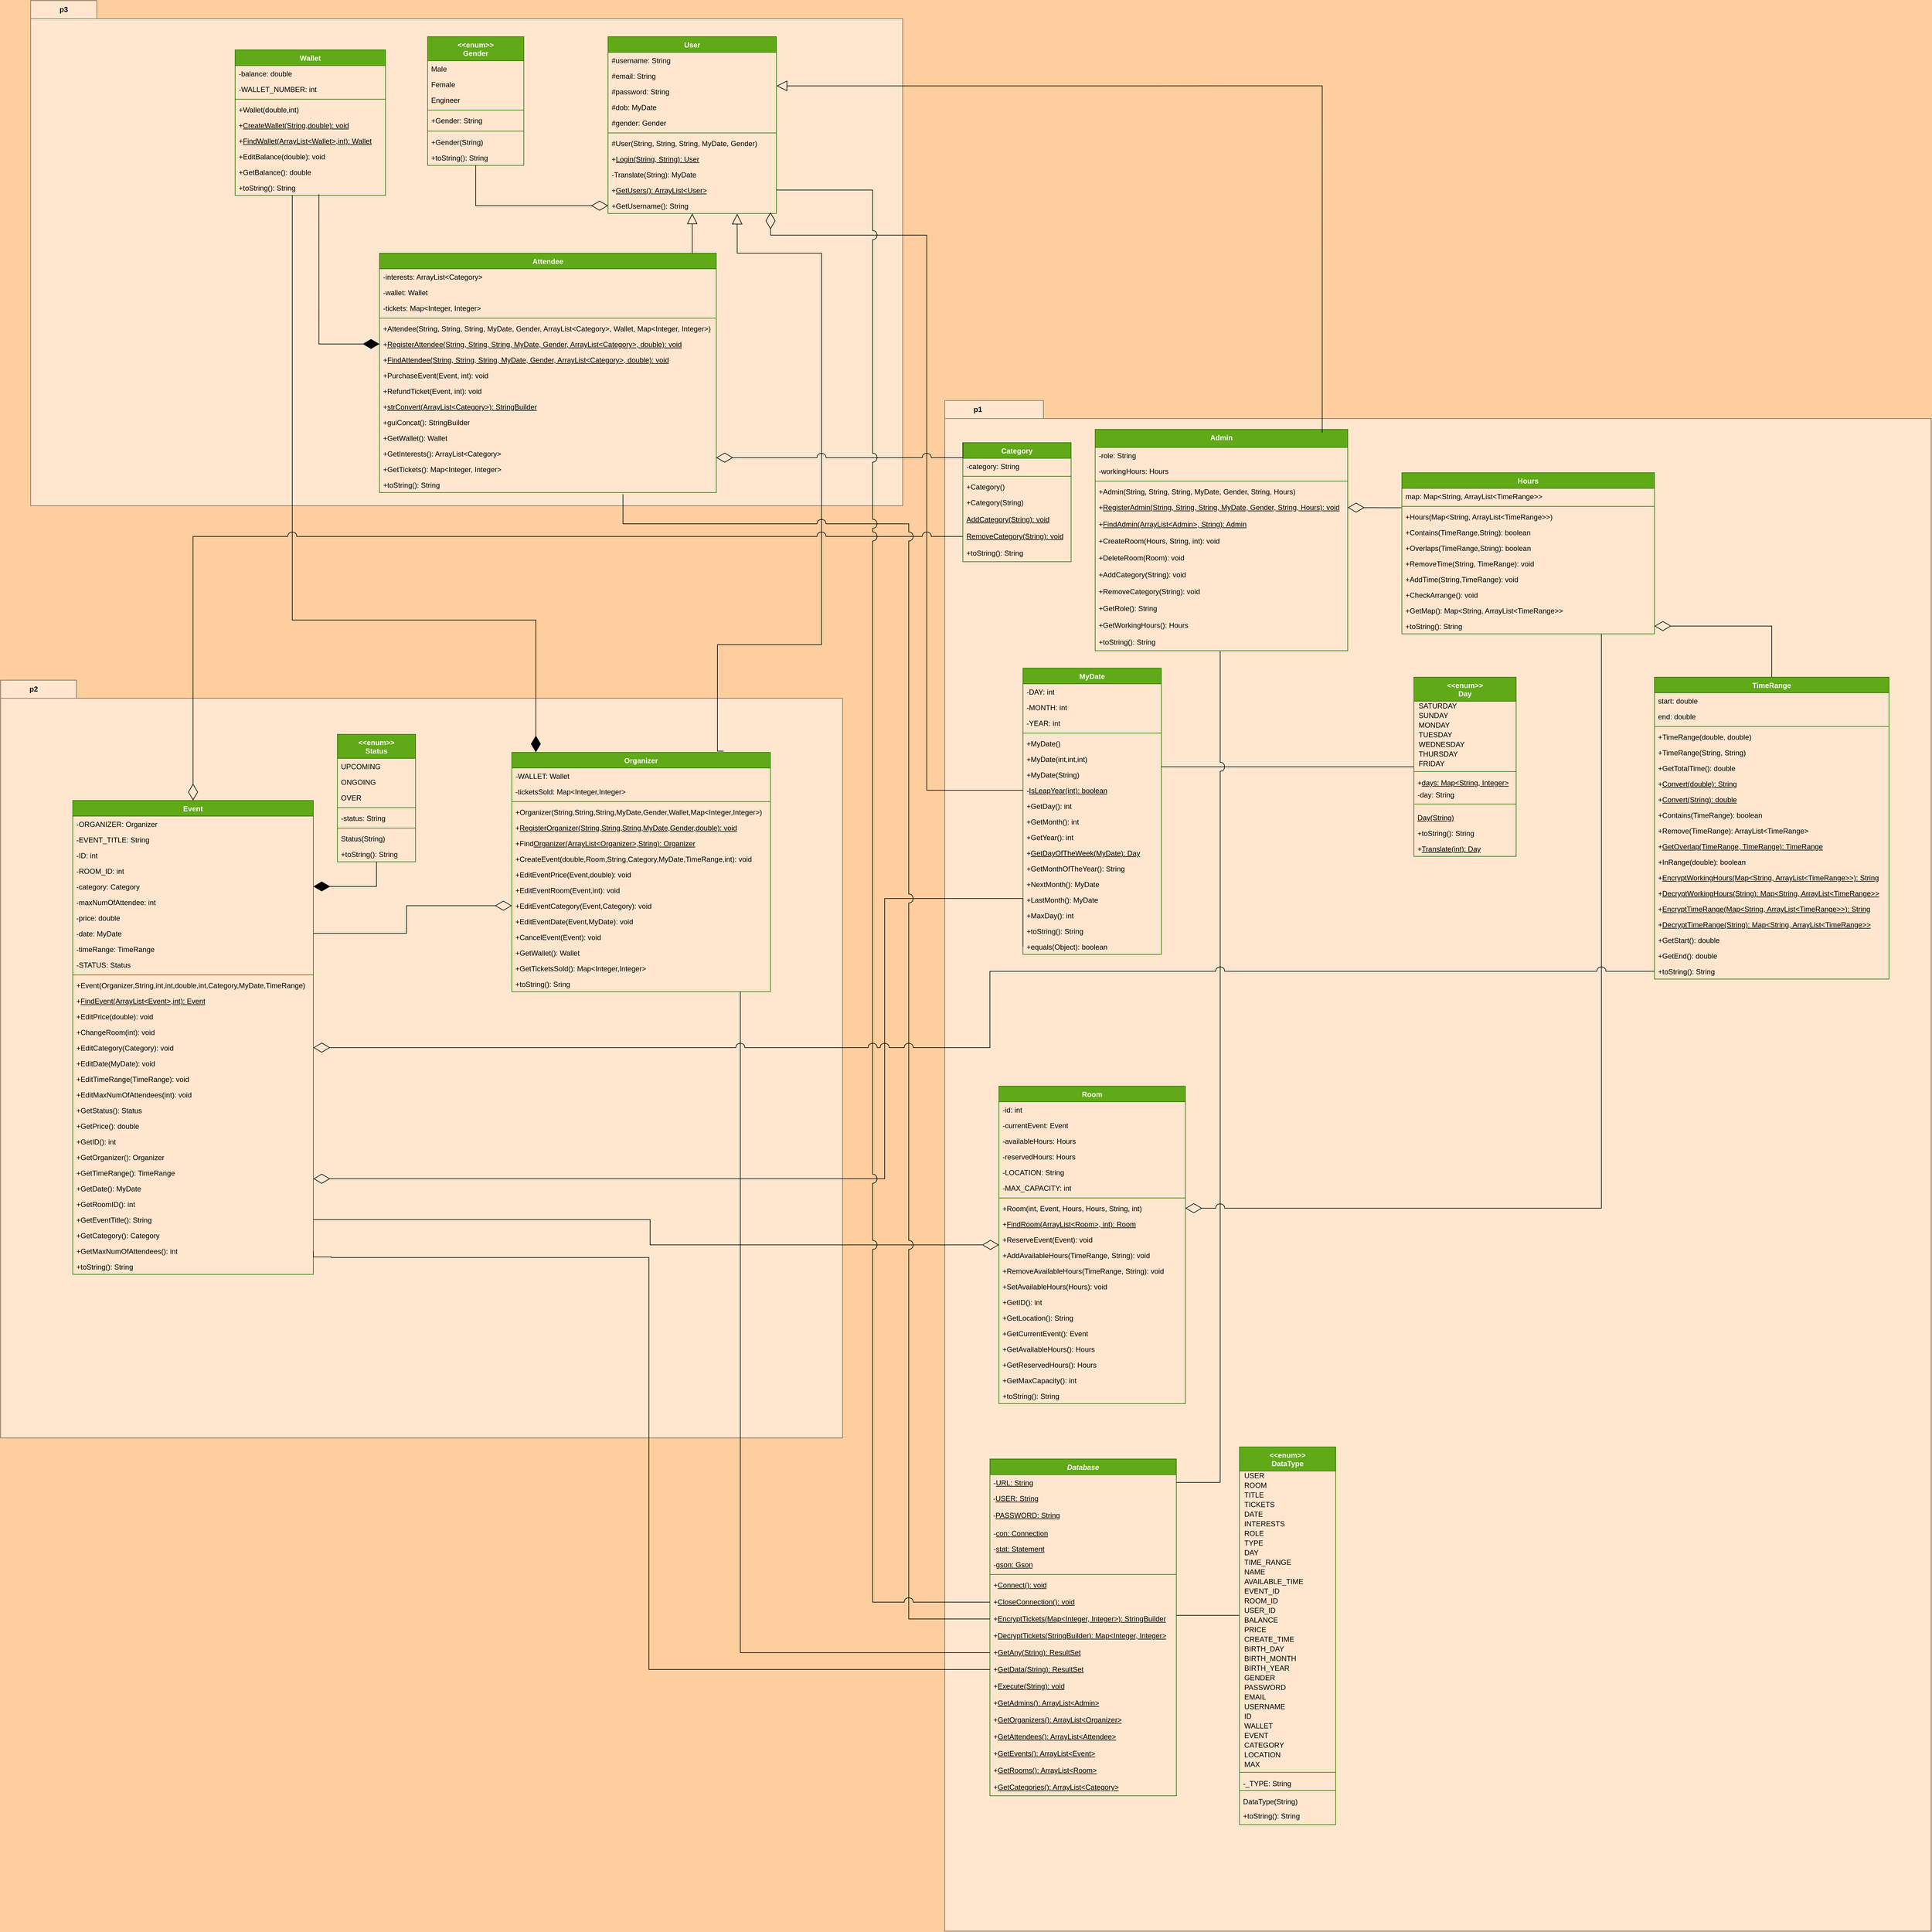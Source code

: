 <mxfile version="26.1.1">
  <diagram name="Page-1" id="CijXID6h7_8OOGvyLqrY">
    <mxGraphModel dx="6586" dy="3376" grid="1" gridSize="10" guides="1" tooltips="1" connect="1" arrows="1" fold="1" page="1" pageScale="1" pageWidth="850" pageHeight="1100" background="#FFCE9F" math="0" shadow="0">
      <root>
        <mxCell id="0" />
        <mxCell id="1" parent="0" />
        <mxCell id="vqxXQO5X_f1XpehPMIfq-102" value="p3" style="shape=folder;fontStyle=1;tabWidth=110;tabHeight=30;tabPosition=left;html=1;boundedLbl=1;labelInHeader=1;container=1;collapsible=0;whiteSpace=wrap;opacity=50;" parent="1" vertex="1">
          <mxGeometry x="-640" y="20" width="1450" height="840" as="geometry" />
        </mxCell>
        <mxCell id="vqxXQO5X_f1XpehPMIfq-103" value="" style="html=1;strokeColor=none;resizeWidth=1;resizeHeight=1;fillColor=none;part=1;connectable=0;allowArrows=0;deletable=0;whiteSpace=wrap;" parent="vqxXQO5X_f1XpehPMIfq-102" vertex="1">
          <mxGeometry width="1450" height="588" relative="1" as="geometry">
            <mxPoint y="30" as="offset" />
          </mxGeometry>
        </mxCell>
        <mxCell id="ViaeIdblsGb_LhoVTpIe-24" value="Wallet" style="swimlane;fontStyle=1;align=center;verticalAlign=top;childLayout=stackLayout;horizontal=1;startSize=26;horizontalStack=0;resizeParent=1;resizeParentMax=0;resizeLast=0;collapsible=1;marginBottom=0;whiteSpace=wrap;html=1;fontColor=#ffffff;fillColor=#60a917;strokeColor=#2D7600;" parent="vqxXQO5X_f1XpehPMIfq-102" vertex="1">
          <mxGeometry x="340" y="82" width="250" height="242" as="geometry">
            <mxRectangle x="15" y="120" width="70" height="30" as="alternateBounds" />
          </mxGeometry>
        </mxCell>
        <mxCell id="ViaeIdblsGb_LhoVTpIe-25" value="-balance: double" style="text;strokeColor=none;fillColor=none;align=left;verticalAlign=top;spacingLeft=4;spacingRight=4;overflow=hidden;rotatable=0;points=[[0,0.5],[1,0.5]];portConstraint=eastwest;whiteSpace=wrap;html=1;fontColor=#000000;" parent="ViaeIdblsGb_LhoVTpIe-24" vertex="1">
          <mxGeometry y="26" width="250" height="26" as="geometry" />
        </mxCell>
        <mxCell id="ViaeIdblsGb_LhoVTpIe-26" value="-WALLET_NUMBER: int" style="text;strokeColor=none;fillColor=none;align=left;verticalAlign=top;spacingLeft=4;spacingRight=4;overflow=hidden;rotatable=0;points=[[0,0.5],[1,0.5]];portConstraint=eastwest;whiteSpace=wrap;html=1;fontColor=#000000;" parent="ViaeIdblsGb_LhoVTpIe-24" vertex="1">
          <mxGeometry y="52" width="250" height="26" as="geometry" />
        </mxCell>
        <mxCell id="ViaeIdblsGb_LhoVTpIe-27" value="" style="line;strokeWidth=1;fillColor=none;align=left;verticalAlign=middle;spacingTop=-1;spacingLeft=3;spacingRight=3;rotatable=0;labelPosition=right;points=[];portConstraint=eastwest;strokeColor=inherit;fontColor=#000000;" parent="ViaeIdblsGb_LhoVTpIe-24" vertex="1">
          <mxGeometry y="78" width="250" height="8" as="geometry" />
        </mxCell>
        <mxCell id="ViaeIdblsGb_LhoVTpIe-28" value="+Wallet(double,int)" style="text;strokeColor=none;fillColor=none;align=left;verticalAlign=top;spacingLeft=4;spacingRight=4;overflow=hidden;rotatable=0;points=[[0,0.5],[1,0.5]];portConstraint=eastwest;whiteSpace=wrap;html=1;fontColor=#000000;" parent="ViaeIdblsGb_LhoVTpIe-24" vertex="1">
          <mxGeometry y="86" width="250" height="26" as="geometry" />
        </mxCell>
        <mxCell id="ViaeIdblsGb_LhoVTpIe-29" value="+&lt;u&gt;CreateWallet(String,double): void&lt;/u&gt;" style="text;strokeColor=none;fillColor=none;align=left;verticalAlign=top;spacingLeft=4;spacingRight=4;overflow=hidden;rotatable=0;points=[[0,0.5],[1,0.5]];portConstraint=eastwest;whiteSpace=wrap;html=1;fontColor=#000000;" parent="ViaeIdblsGb_LhoVTpIe-24" vertex="1">
          <mxGeometry y="112" width="250" height="26" as="geometry" />
        </mxCell>
        <mxCell id="ViaeIdblsGb_LhoVTpIe-30" value="+&lt;u&gt;FindWallet(ArrayList&amp;lt;Wallet&amp;gt;,int): Wallet&lt;/u&gt;" style="text;strokeColor=none;fillColor=none;align=left;verticalAlign=top;spacingLeft=4;spacingRight=4;overflow=hidden;rotatable=0;points=[[0,0.5],[1,0.5]];portConstraint=eastwest;whiteSpace=wrap;html=1;fontColor=#000000;" parent="ViaeIdblsGb_LhoVTpIe-24" vertex="1">
          <mxGeometry y="138" width="250" height="26" as="geometry" />
        </mxCell>
        <mxCell id="ViaeIdblsGb_LhoVTpIe-31" value="+EditBalance(double): void" style="text;strokeColor=none;fillColor=none;align=left;verticalAlign=top;spacingLeft=4;spacingRight=4;overflow=hidden;rotatable=0;points=[[0,0.5],[1,0.5]];portConstraint=eastwest;whiteSpace=wrap;html=1;fontColor=#000000;" parent="ViaeIdblsGb_LhoVTpIe-24" vertex="1">
          <mxGeometry y="164" width="250" height="26" as="geometry" />
        </mxCell>
        <mxCell id="ViaeIdblsGb_LhoVTpIe-32" value="+GetBalance(): double" style="text;strokeColor=none;fillColor=none;align=left;verticalAlign=top;spacingLeft=4;spacingRight=4;overflow=hidden;rotatable=0;points=[[0,0.5],[1,0.5]];portConstraint=eastwest;whiteSpace=wrap;html=1;fontColor=#000000;" parent="ViaeIdblsGb_LhoVTpIe-24" vertex="1">
          <mxGeometry y="190" width="250" height="26" as="geometry" />
        </mxCell>
        <mxCell id="ViaeIdblsGb_LhoVTpIe-33" value="+toString(): String" style="text;strokeColor=none;fillColor=none;align=left;verticalAlign=top;spacingLeft=4;spacingRight=4;overflow=hidden;rotatable=0;points=[[0,0.5],[1,0.5]];portConstraint=eastwest;whiteSpace=wrap;html=1;fontColor=#000000;" parent="ViaeIdblsGb_LhoVTpIe-24" vertex="1">
          <mxGeometry y="216" width="250" height="26" as="geometry" />
        </mxCell>
        <mxCell id="ViaeIdblsGb_LhoVTpIe-1" value="&amp;lt;&amp;lt;enum&amp;gt;&amp;gt;&lt;div&gt;Gender&lt;/div&gt;" style="swimlane;fontStyle=1;align=center;verticalAlign=top;childLayout=stackLayout;horizontal=1;startSize=40;horizontalStack=0;resizeParent=1;resizeParentMax=0;resizeLast=0;collapsible=1;marginBottom=0;whiteSpace=wrap;html=1;fontColor=#ffffff;fillColor=#60a917;strokeColor=#2D7600;" parent="vqxXQO5X_f1XpehPMIfq-102" vertex="1">
          <mxGeometry x="660" y="60" width="160" height="214" as="geometry">
            <mxRectangle x="110" y="40" width="140" height="30" as="alternateBounds" />
          </mxGeometry>
        </mxCell>
        <mxCell id="ViaeIdblsGb_LhoVTpIe-2" value="Male" style="text;strokeColor=none;fillColor=none;align=left;verticalAlign=top;spacingLeft=4;spacingRight=4;overflow=hidden;rotatable=0;points=[[0,0.5],[1,0.5]];portConstraint=eastwest;whiteSpace=wrap;html=1;fontColor=#000000;" parent="ViaeIdblsGb_LhoVTpIe-1" vertex="1">
          <mxGeometry y="40" width="160" height="26" as="geometry" />
        </mxCell>
        <mxCell id="ViaeIdblsGb_LhoVTpIe-3" value="Female" style="text;strokeColor=none;fillColor=none;align=left;verticalAlign=top;spacingLeft=4;spacingRight=4;overflow=hidden;rotatable=0;points=[[0,0.5],[1,0.5]];portConstraint=eastwest;whiteSpace=wrap;html=1;fontColor=#000000;" parent="ViaeIdblsGb_LhoVTpIe-1" vertex="1">
          <mxGeometry y="66" width="160" height="26" as="geometry" />
        </mxCell>
        <mxCell id="ViaeIdblsGb_LhoVTpIe-4" value="Engineer" style="text;strokeColor=none;fillColor=none;align=left;verticalAlign=top;spacingLeft=4;spacingRight=4;overflow=hidden;rotatable=0;points=[[0,0.5],[1,0.5]];portConstraint=eastwest;whiteSpace=wrap;html=1;fontColor=#000000;" parent="ViaeIdblsGb_LhoVTpIe-1" vertex="1">
          <mxGeometry y="92" width="160" height="26" as="geometry" />
        </mxCell>
        <mxCell id="ViaeIdblsGb_LhoVTpIe-5" value="" style="line;strokeWidth=1;fillColor=none;align=left;verticalAlign=middle;spacingTop=-1;spacingLeft=3;spacingRight=3;rotatable=0;labelPosition=right;points=[];portConstraint=eastwest;strokeColor=inherit;fontColor=#000000;" parent="ViaeIdblsGb_LhoVTpIe-1" vertex="1">
          <mxGeometry y="118" width="160" height="8" as="geometry" />
        </mxCell>
        <mxCell id="ViaeIdblsGb_LhoVTpIe-6" value="+Gender: String" style="text;strokeColor=none;fillColor=none;align=left;verticalAlign=top;spacingLeft=4;spacingRight=4;overflow=hidden;rotatable=0;points=[[0,0.5],[1,0.5]];portConstraint=eastwest;whiteSpace=wrap;html=1;fontColor=#000000;" parent="ViaeIdblsGb_LhoVTpIe-1" vertex="1">
          <mxGeometry y="126" width="160" height="26" as="geometry" />
        </mxCell>
        <mxCell id="ViaeIdblsGb_LhoVTpIe-7" value="" style="line;strokeWidth=1;fillColor=none;align=left;verticalAlign=middle;spacingTop=-1;spacingLeft=3;spacingRight=3;rotatable=0;labelPosition=right;points=[];portConstraint=eastwest;strokeColor=inherit;fontColor=#000000;" parent="ViaeIdblsGb_LhoVTpIe-1" vertex="1">
          <mxGeometry y="152" width="160" height="10" as="geometry" />
        </mxCell>
        <mxCell id="ViaeIdblsGb_LhoVTpIe-8" value="+Gender(String)" style="text;strokeColor=none;fillColor=none;align=left;verticalAlign=top;spacingLeft=4;spacingRight=4;overflow=hidden;rotatable=0;points=[[0,0.5],[1,0.5]];portConstraint=eastwest;whiteSpace=wrap;html=1;fontColor=#000000;" parent="ViaeIdblsGb_LhoVTpIe-1" vertex="1">
          <mxGeometry y="162" width="160" height="26" as="geometry" />
        </mxCell>
        <mxCell id="ViaeIdblsGb_LhoVTpIe-9" value="+toString(): String" style="text;strokeColor=none;fillColor=none;align=left;verticalAlign=top;spacingLeft=4;spacingRight=4;overflow=hidden;rotatable=0;points=[[0,0.5],[1,0.5]];portConstraint=eastwest;whiteSpace=wrap;html=1;fontColor=#000000;" parent="ViaeIdblsGb_LhoVTpIe-1" vertex="1">
          <mxGeometry y="188" width="160" height="26" as="geometry" />
        </mxCell>
        <mxCell id="EUOa7AyO2jyz6yHNA7Qs-51" value="User" style="swimlane;fontStyle=1;align=center;verticalAlign=top;childLayout=stackLayout;horizontal=1;startSize=26;horizontalStack=0;resizeParent=1;resizeParentMax=0;resizeLast=0;collapsible=1;marginBottom=0;whiteSpace=wrap;html=1;fontColor=#ffffff;fillColor=#60a917;strokeColor=#2D7600;" parent="vqxXQO5X_f1XpehPMIfq-102" vertex="1">
          <mxGeometry x="960" y="60" width="280" height="294" as="geometry">
            <mxRectangle x="800" y="280" width="70" height="30" as="alternateBounds" />
          </mxGeometry>
        </mxCell>
        <mxCell id="EUOa7AyO2jyz6yHNA7Qs-52" value="#username: String" style="text;strokeColor=none;fillColor=none;align=left;verticalAlign=top;spacingLeft=4;spacingRight=4;overflow=hidden;rotatable=0;points=[[0,0.5],[1,0.5]];portConstraint=eastwest;whiteSpace=wrap;html=1;fontColor=#000000;" parent="EUOa7AyO2jyz6yHNA7Qs-51" vertex="1">
          <mxGeometry y="26" width="280" height="26" as="geometry" />
        </mxCell>
        <mxCell id="JJXJcLjme7lauxdf09mU-3" value="#email: String" style="text;strokeColor=none;fillColor=none;align=left;verticalAlign=top;spacingLeft=4;spacingRight=4;overflow=hidden;rotatable=0;points=[[0,0.5],[1,0.5]];portConstraint=eastwest;whiteSpace=wrap;html=1;fontColor=#000000;" parent="EUOa7AyO2jyz6yHNA7Qs-51" vertex="1">
          <mxGeometry y="52" width="280" height="26" as="geometry" />
        </mxCell>
        <mxCell id="JJXJcLjme7lauxdf09mU-4" value="#password: String" style="text;strokeColor=none;fillColor=none;align=left;verticalAlign=top;spacingLeft=4;spacingRight=4;overflow=hidden;rotatable=0;points=[[0,0.5],[1,0.5]];portConstraint=eastwest;whiteSpace=wrap;html=1;fontColor=#000000;" parent="EUOa7AyO2jyz6yHNA7Qs-51" vertex="1">
          <mxGeometry y="78" width="280" height="26" as="geometry" />
        </mxCell>
        <mxCell id="JJXJcLjme7lauxdf09mU-5" value="#dob: MyDate" style="text;strokeColor=none;fillColor=none;align=left;verticalAlign=top;spacingLeft=4;spacingRight=4;overflow=hidden;rotatable=0;points=[[0,0.5],[1,0.5]];portConstraint=eastwest;whiteSpace=wrap;html=1;fontColor=#000000;" parent="EUOa7AyO2jyz6yHNA7Qs-51" vertex="1">
          <mxGeometry y="104" width="280" height="26" as="geometry" />
        </mxCell>
        <mxCell id="JJXJcLjme7lauxdf09mU-6" value="#gender: Gender" style="text;strokeColor=none;fillColor=none;align=left;verticalAlign=top;spacingLeft=4;spacingRight=4;overflow=hidden;rotatable=0;points=[[0,0.5],[1,0.5]];portConstraint=eastwest;whiteSpace=wrap;html=1;fontColor=#000000;" parent="EUOa7AyO2jyz6yHNA7Qs-51" vertex="1">
          <mxGeometry y="130" width="280" height="26" as="geometry" />
        </mxCell>
        <mxCell id="EUOa7AyO2jyz6yHNA7Qs-53" value="" style="line;strokeWidth=1;fillColor=none;align=left;verticalAlign=middle;spacingTop=-1;spacingLeft=3;spacingRight=3;rotatable=0;labelPosition=right;points=[];portConstraint=eastwest;strokeColor=inherit;fontColor=#000000;" parent="EUOa7AyO2jyz6yHNA7Qs-51" vertex="1">
          <mxGeometry y="156" width="280" height="8" as="geometry" />
        </mxCell>
        <mxCell id="EUOa7AyO2jyz6yHNA7Qs-54" value="#User(String, String, String, MyDate, Gender)" style="text;strokeColor=none;fillColor=none;align=left;verticalAlign=top;spacingLeft=4;spacingRight=4;overflow=hidden;rotatable=0;points=[[0,0.5],[1,0.5]];portConstraint=eastwest;whiteSpace=wrap;html=1;fontColor=#000000;" parent="EUOa7AyO2jyz6yHNA7Qs-51" vertex="1">
          <mxGeometry y="164" width="280" height="26" as="geometry" />
        </mxCell>
        <mxCell id="JJXJcLjme7lauxdf09mU-8" value="+&lt;u&gt;Login(String, String): User&lt;/u&gt;" style="text;strokeColor=none;fillColor=none;align=left;verticalAlign=top;spacingLeft=4;spacingRight=4;overflow=hidden;rotatable=0;points=[[0,0.5],[1,0.5]];portConstraint=eastwest;whiteSpace=wrap;html=1;fontColor=#000000;" parent="EUOa7AyO2jyz6yHNA7Qs-51" vertex="1">
          <mxGeometry y="190" width="280" height="26" as="geometry" />
        </mxCell>
        <mxCell id="78DDMOQk-OWNP5Py9N58-85" value="-Translate(String): MyDate" style="text;strokeColor=none;fillColor=none;align=left;verticalAlign=top;spacingLeft=4;spacingRight=4;overflow=hidden;rotatable=0;points=[[0,0.5],[1,0.5]];portConstraint=eastwest;whiteSpace=wrap;html=1;fontColor=#000000;" vertex="1" parent="EUOa7AyO2jyz6yHNA7Qs-51">
          <mxGeometry y="216" width="280" height="26" as="geometry" />
        </mxCell>
        <mxCell id="JJXJcLjme7lauxdf09mU-9" value="+&lt;u&gt;GetUsers(): ArrayList&amp;lt;User&amp;gt;&lt;/u&gt;" style="text;strokeColor=none;fillColor=none;align=left;verticalAlign=top;spacingLeft=4;spacingRight=4;overflow=hidden;rotatable=0;points=[[0,0.5],[1,0.5]];portConstraint=eastwest;whiteSpace=wrap;html=1;fontColor=#000000;" parent="EUOa7AyO2jyz6yHNA7Qs-51" vertex="1">
          <mxGeometry y="242" width="280" height="26" as="geometry" />
        </mxCell>
        <mxCell id="JJXJcLjme7lauxdf09mU-10" value="+GetUsername(): String" style="text;strokeColor=none;fillColor=none;align=left;verticalAlign=top;spacingLeft=4;spacingRight=4;overflow=hidden;rotatable=0;points=[[0,0.5],[1,0.5]];portConstraint=eastwest;whiteSpace=wrap;html=1;fontColor=#000000;" parent="EUOa7AyO2jyz6yHNA7Qs-51" vertex="1">
          <mxGeometry y="268" width="280" height="26" as="geometry" />
        </mxCell>
        <mxCell id="vqxXQO5X_f1XpehPMIfq-17" style="edgeStyle=orthogonalEdgeStyle;rounded=0;orthogonalLoop=1;jettySize=auto;html=1;entryX=0;entryY=0.5;entryDx=0;entryDy=0;endSize=25;endArrow=diamondThin;endFill=0;fontColor=#000000;" parent="vqxXQO5X_f1XpehPMIfq-102" source="ViaeIdblsGb_LhoVTpIe-1" target="JJXJcLjme7lauxdf09mU-10" edge="1">
          <mxGeometry relative="1" as="geometry" />
        </mxCell>
        <mxCell id="EUOa7AyO2jyz6yHNA7Qs-34" value="Attendee" style="swimlane;fontStyle=1;align=center;verticalAlign=top;childLayout=stackLayout;horizontal=1;startSize=26;horizontalStack=0;resizeParent=1;resizeParentMax=0;resizeLast=0;collapsible=1;marginBottom=0;whiteSpace=wrap;html=1;fontColor=#ffffff;fillColor=#60a917;strokeColor=#2D7600;" parent="vqxXQO5X_f1XpehPMIfq-102" vertex="1">
          <mxGeometry x="580" y="420" width="560" height="398" as="geometry">
            <mxRectangle x="780" y="390" width="90" height="30" as="alternateBounds" />
          </mxGeometry>
        </mxCell>
        <mxCell id="EUOa7AyO2jyz6yHNA7Qs-35" value="-interests: ArrayList&amp;lt;Category&amp;gt;" style="text;strokeColor=none;fillColor=none;align=left;verticalAlign=top;spacingLeft=4;spacingRight=4;overflow=hidden;rotatable=0;points=[[0,0.5],[1,0.5]];portConstraint=eastwest;whiteSpace=wrap;html=1;fontColor=#000000;" parent="EUOa7AyO2jyz6yHNA7Qs-34" vertex="1">
          <mxGeometry y="26" width="560" height="26" as="geometry" />
        </mxCell>
        <mxCell id="JJXJcLjme7lauxdf09mU-13" value="-wallet: Wallet" style="text;strokeColor=none;fillColor=none;align=left;verticalAlign=top;spacingLeft=4;spacingRight=4;overflow=hidden;rotatable=0;points=[[0,0.5],[1,0.5]];portConstraint=eastwest;whiteSpace=wrap;html=1;fontColor=#000000;" parent="EUOa7AyO2jyz6yHNA7Qs-34" vertex="1">
          <mxGeometry y="52" width="560" height="26" as="geometry" />
        </mxCell>
        <mxCell id="JJXJcLjme7lauxdf09mU-14" value="-tickets: Map&amp;lt;Integer, Integer&amp;gt;" style="text;strokeColor=none;fillColor=none;align=left;verticalAlign=top;spacingLeft=4;spacingRight=4;overflow=hidden;rotatable=0;points=[[0,0.5],[1,0.5]];portConstraint=eastwest;whiteSpace=wrap;html=1;fontColor=#000000;" parent="EUOa7AyO2jyz6yHNA7Qs-34" vertex="1">
          <mxGeometry y="78" width="560" height="26" as="geometry" />
        </mxCell>
        <mxCell id="EUOa7AyO2jyz6yHNA7Qs-36" value="" style="line;strokeWidth=1;fillColor=none;align=left;verticalAlign=middle;spacingTop=-1;spacingLeft=3;spacingRight=3;rotatable=0;labelPosition=right;points=[];portConstraint=eastwest;strokeColor=inherit;fontColor=#000000;" parent="EUOa7AyO2jyz6yHNA7Qs-34" vertex="1">
          <mxGeometry y="104" width="560" height="8" as="geometry" />
        </mxCell>
        <mxCell id="EUOa7AyO2jyz6yHNA7Qs-37" value="+Attendee(String, String, String, MyDate, Gender, ArrayList&amp;lt;Category&amp;gt;, Wallet, Map&amp;lt;Integer, Integer&amp;gt;)" style="text;strokeColor=none;fillColor=none;align=left;verticalAlign=top;spacingLeft=4;spacingRight=4;overflow=hidden;rotatable=0;points=[[0,0.5],[1,0.5]];portConstraint=eastwest;whiteSpace=wrap;html=1;fontColor=#000000;" parent="EUOa7AyO2jyz6yHNA7Qs-34" vertex="1">
          <mxGeometry y="112" width="560" height="26" as="geometry" />
        </mxCell>
        <mxCell id="JJXJcLjme7lauxdf09mU-15" value="+&lt;u&gt;RegisterAttendee(String, String, String, MyDate, Gender, ArrayList&amp;lt;Category&amp;gt;, double): void&lt;/u&gt;" style="text;strokeColor=none;fillColor=none;align=left;verticalAlign=top;spacingLeft=4;spacingRight=4;overflow=hidden;rotatable=0;points=[[0,0.5],[1,0.5]];portConstraint=eastwest;whiteSpace=wrap;html=1;fontColor=#000000;" parent="EUOa7AyO2jyz6yHNA7Qs-34" vertex="1">
          <mxGeometry y="138" width="560" height="26" as="geometry" />
        </mxCell>
        <mxCell id="78DDMOQk-OWNP5Py9N58-91" value="+&lt;u&gt;FindAttendee(String, String, String, MyDate, Gender, ArrayList&amp;lt;Category&amp;gt;, double): void&lt;/u&gt;" style="text;strokeColor=none;fillColor=none;align=left;verticalAlign=top;spacingLeft=4;spacingRight=4;overflow=hidden;rotatable=0;points=[[0,0.5],[1,0.5]];portConstraint=eastwest;whiteSpace=wrap;html=1;fontColor=#000000;" vertex="1" parent="EUOa7AyO2jyz6yHNA7Qs-34">
          <mxGeometry y="164" width="560" height="26" as="geometry" />
        </mxCell>
        <mxCell id="JJXJcLjme7lauxdf09mU-16" value="+PurchaseEvent(Event, int): void" style="text;strokeColor=none;fillColor=none;align=left;verticalAlign=top;spacingLeft=4;spacingRight=4;overflow=hidden;rotatable=0;points=[[0,0.5],[1,0.5]];portConstraint=eastwest;whiteSpace=wrap;html=1;fontColor=#000000;" parent="EUOa7AyO2jyz6yHNA7Qs-34" vertex="1">
          <mxGeometry y="190" width="560" height="26" as="geometry" />
        </mxCell>
        <mxCell id="JJXJcLjme7lauxdf09mU-17" value="+RefundTicket(Event, int): void" style="text;strokeColor=none;fillColor=none;align=left;verticalAlign=top;spacingLeft=4;spacingRight=4;overflow=hidden;rotatable=0;points=[[0,0.5],[1,0.5]];portConstraint=eastwest;whiteSpace=wrap;html=1;fontColor=#000000;" parent="EUOa7AyO2jyz6yHNA7Qs-34" vertex="1">
          <mxGeometry y="216" width="560" height="26" as="geometry" />
        </mxCell>
        <mxCell id="78DDMOQk-OWNP5Py9N58-89" value="+&lt;u&gt;strConvert(ArrayList&amp;lt;Category&amp;gt;): StringBuilder&lt;/u&gt;" style="text;strokeColor=none;fillColor=none;align=left;verticalAlign=top;spacingLeft=4;spacingRight=4;overflow=hidden;rotatable=0;points=[[0,0.5],[1,0.5]];portConstraint=eastwest;whiteSpace=wrap;html=1;fontColor=#000000;" vertex="1" parent="EUOa7AyO2jyz6yHNA7Qs-34">
          <mxGeometry y="242" width="560" height="26" as="geometry" />
        </mxCell>
        <mxCell id="78DDMOQk-OWNP5Py9N58-90" value="+guiConcat(): StringBuilder" style="text;strokeColor=none;fillColor=none;align=left;verticalAlign=top;spacingLeft=4;spacingRight=4;overflow=hidden;rotatable=0;points=[[0,0.5],[1,0.5]];portConstraint=eastwest;whiteSpace=wrap;html=1;fontColor=#000000;" vertex="1" parent="EUOa7AyO2jyz6yHNA7Qs-34">
          <mxGeometry y="268" width="560" height="26" as="geometry" />
        </mxCell>
        <mxCell id="JJXJcLjme7lauxdf09mU-18" value="+GetWallet(): Wallet" style="text;strokeColor=none;fillColor=none;align=left;verticalAlign=top;spacingLeft=4;spacingRight=4;overflow=hidden;rotatable=0;points=[[0,0.5],[1,0.5]];portConstraint=eastwest;whiteSpace=wrap;html=1;fontColor=#000000;" parent="EUOa7AyO2jyz6yHNA7Qs-34" vertex="1">
          <mxGeometry y="294" width="560" height="26" as="geometry" />
        </mxCell>
        <mxCell id="JJXJcLjme7lauxdf09mU-19" value="+GetInterests(): ArrayList&amp;lt;Category&amp;gt;" style="text;strokeColor=none;fillColor=none;align=left;verticalAlign=top;spacingLeft=4;spacingRight=4;overflow=hidden;rotatable=0;points=[[0,0.5],[1,0.5]];portConstraint=eastwest;whiteSpace=wrap;html=1;fontColor=#000000;" parent="EUOa7AyO2jyz6yHNA7Qs-34" vertex="1">
          <mxGeometry y="320" width="560" height="26" as="geometry" />
        </mxCell>
        <mxCell id="JJXJcLjme7lauxdf09mU-20" value="+GetTickets(): Map&amp;lt;Integer, Integer&amp;gt;" style="text;strokeColor=none;fillColor=none;align=left;verticalAlign=top;spacingLeft=4;spacingRight=4;overflow=hidden;rotatable=0;points=[[0,0.5],[1,0.5]];portConstraint=eastwest;whiteSpace=wrap;html=1;fontColor=#000000;" parent="EUOa7AyO2jyz6yHNA7Qs-34" vertex="1">
          <mxGeometry y="346" width="560" height="26" as="geometry" />
        </mxCell>
        <mxCell id="JJXJcLjme7lauxdf09mU-21" value="+toString(): String" style="text;strokeColor=none;fillColor=none;align=left;verticalAlign=top;spacingLeft=4;spacingRight=4;overflow=hidden;rotatable=0;points=[[0,0.5],[1,0.5]];portConstraint=eastwest;whiteSpace=wrap;html=1;fontColor=#000000;" parent="EUOa7AyO2jyz6yHNA7Qs-34" vertex="1">
          <mxGeometry y="372" width="560" height="26" as="geometry" />
        </mxCell>
        <mxCell id="vqxXQO5X_f1XpehPMIfq-22" style="edgeStyle=orthogonalEdgeStyle;rounded=0;orthogonalLoop=1;jettySize=auto;html=1;entryX=0;entryY=0.5;entryDx=0;entryDy=0;endSize=25;endArrow=diamondThin;endFill=1;fontColor=#000000;exitX=0.557;exitY=0.916;exitDx=0;exitDy=0;exitPerimeter=0;" parent="vqxXQO5X_f1XpehPMIfq-102" source="ViaeIdblsGb_LhoVTpIe-33" target="JJXJcLjme7lauxdf09mU-15" edge="1">
          <mxGeometry relative="1" as="geometry">
            <mxPoint x="480" y="330" as="sourcePoint" />
            <mxPoint x="570" y="691.95" as="targetPoint" />
            <Array as="points">
              <mxPoint x="479" y="571" />
            </Array>
          </mxGeometry>
        </mxCell>
        <mxCell id="vqxXQO5X_f1XpehPMIfq-13" style="edgeStyle=orthogonalEdgeStyle;rounded=0;orthogonalLoop=1;jettySize=auto;html=1;entryX=0.5;entryY=1;entryDx=0;entryDy=0;entryPerimeter=0;endSize=15;endArrow=block;endFill=0;fontColor=#000000;" parent="vqxXQO5X_f1XpehPMIfq-102" source="EUOa7AyO2jyz6yHNA7Qs-34" target="JJXJcLjme7lauxdf09mU-10" edge="1">
          <mxGeometry relative="1" as="geometry">
            <Array as="points">
              <mxPoint x="1100" y="430" />
              <mxPoint x="1100" y="430" />
            </Array>
          </mxGeometry>
        </mxCell>
        <mxCell id="EUOa7AyO2jyz6yHNA7Qs-45" value="p1" style="shape=folder;fontStyle=1;tabWidth=110;tabHeight=30;tabPosition=left;html=1;boundedLbl=1;labelInHeader=1;container=1;collapsible=0;recursiveResize=0;whiteSpace=wrap;fontColor=#000000;opacity=50;" parent="1" vertex="1">
          <mxGeometry x="880" y="685" width="1640" height="2545" as="geometry" />
        </mxCell>
        <mxCell id="EUOa7AyO2jyz6yHNA7Qs-74" value="Category" style="swimlane;fontStyle=1;align=center;verticalAlign=top;childLayout=stackLayout;horizontal=1;startSize=26;horizontalStack=0;resizeParent=1;resizeParentMax=0;resizeLast=0;collapsible=1;marginBottom=0;whiteSpace=wrap;html=1;fontColor=#ffffff;fillColor=#60a917;strokeColor=#2D7600;" parent="EUOa7AyO2jyz6yHNA7Qs-45" vertex="1">
          <mxGeometry x="30" y="70" width="180" height="198" as="geometry">
            <mxRectangle x="830" y="100" width="90" height="30" as="alternateBounds" />
          </mxGeometry>
        </mxCell>
        <mxCell id="EUOa7AyO2jyz6yHNA7Qs-75" value="-category: String" style="text;strokeColor=none;fillColor=none;align=left;verticalAlign=top;spacingLeft=4;spacingRight=4;overflow=hidden;rotatable=0;points=[[0,0.5],[1,0.5]];portConstraint=eastwest;whiteSpace=wrap;html=1;fontColor=#000000;" parent="EUOa7AyO2jyz6yHNA7Qs-74" vertex="1">
          <mxGeometry y="26" width="180" height="26" as="geometry" />
        </mxCell>
        <mxCell id="EUOa7AyO2jyz6yHNA7Qs-76" value="" style="line;strokeWidth=1;fillColor=none;align=left;verticalAlign=middle;spacingTop=-1;spacingLeft=3;spacingRight=3;rotatable=0;labelPosition=right;points=[];portConstraint=eastwest;strokeColor=inherit;fontColor=#000000;" parent="EUOa7AyO2jyz6yHNA7Qs-74" vertex="1">
          <mxGeometry y="52" width="180" height="8" as="geometry" />
        </mxCell>
        <mxCell id="EUOa7AyO2jyz6yHNA7Qs-77" value="+Category()" style="text;strokeColor=none;fillColor=none;align=left;verticalAlign=top;spacingLeft=4;spacingRight=4;overflow=hidden;rotatable=0;points=[[0,0.5],[1,0.5]];portConstraint=eastwest;whiteSpace=wrap;html=1;fontColor=#000000;" parent="EUOa7AyO2jyz6yHNA7Qs-74" vertex="1">
          <mxGeometry y="60" width="180" height="26" as="geometry" />
        </mxCell>
        <mxCell id="EUOa7AyO2jyz6yHNA7Qs-297" value="+Category(String)" style="text;strokeColor=none;fillColor=none;align=left;verticalAlign=top;spacingLeft=4;spacingRight=4;overflow=hidden;rotatable=0;points=[[0,0.5],[1,0.5]];portConstraint=eastwest;whiteSpace=wrap;html=1;fontColor=#000000;" parent="EUOa7AyO2jyz6yHNA7Qs-74" vertex="1">
          <mxGeometry y="86" width="180" height="28" as="geometry" />
        </mxCell>
        <mxCell id="EUOa7AyO2jyz6yHNA7Qs-298" value="&lt;u&gt;AddCategory(String): void&lt;/u&gt;" style="text;strokeColor=none;fillColor=none;align=left;verticalAlign=top;spacingLeft=4;spacingRight=4;overflow=hidden;rotatable=0;points=[[0,0.5],[1,0.5]];portConstraint=eastwest;whiteSpace=wrap;html=1;fontColor=#000000;" parent="EUOa7AyO2jyz6yHNA7Qs-74" vertex="1">
          <mxGeometry y="114" width="180" height="28" as="geometry" />
        </mxCell>
        <mxCell id="EUOa7AyO2jyz6yHNA7Qs-300" value="&lt;u&gt;RemoveCategory(String): void&lt;/u&gt;" style="text;strokeColor=none;fillColor=none;align=left;verticalAlign=top;spacingLeft=4;spacingRight=4;overflow=hidden;rotatable=0;points=[[0,0.5],[1,0.5]];portConstraint=eastwest;whiteSpace=wrap;html=1;fontColor=#000000;" parent="EUOa7AyO2jyz6yHNA7Qs-74" vertex="1">
          <mxGeometry y="142" width="180" height="28" as="geometry" />
        </mxCell>
        <mxCell id="EUOa7AyO2jyz6yHNA7Qs-299" value="+toString(): String" style="text;strokeColor=none;fillColor=none;align=left;verticalAlign=top;spacingLeft=4;spacingRight=4;overflow=hidden;rotatable=0;points=[[0,0.5],[1,0.5]];portConstraint=eastwest;whiteSpace=wrap;html=1;fontColor=#000000;" parent="EUOa7AyO2jyz6yHNA7Qs-74" vertex="1">
          <mxGeometry y="170" width="180" height="28" as="geometry" />
        </mxCell>
        <mxCell id="EUOa7AyO2jyz6yHNA7Qs-90" value="Room" style="swimlane;fontStyle=1;align=center;verticalAlign=top;childLayout=stackLayout;horizontal=1;startSize=26;horizontalStack=0;resizeParent=1;resizeParentMax=0;resizeLast=0;collapsible=1;marginBottom=0;whiteSpace=wrap;html=1;fontColor=#ffffff;fillColor=#60a917;strokeColor=#2D7600;" parent="EUOa7AyO2jyz6yHNA7Qs-45" vertex="1">
          <mxGeometry x="90" y="1140" width="310" height="528" as="geometry">
            <mxRectangle x="360" y="1170" width="70" height="30" as="alternateBounds" />
          </mxGeometry>
        </mxCell>
        <mxCell id="EUOa7AyO2jyz6yHNA7Qs-91" value="-id: int" style="text;strokeColor=none;fillColor=none;align=left;verticalAlign=top;spacingLeft=4;spacingRight=4;overflow=hidden;rotatable=0;points=[[0,0.5],[1,0.5]];portConstraint=eastwest;whiteSpace=wrap;html=1;" parent="EUOa7AyO2jyz6yHNA7Qs-90" vertex="1">
          <mxGeometry y="26" width="310" height="26" as="geometry" />
        </mxCell>
        <mxCell id="JJXJcLjme7lauxdf09mU-23" value="-currentEvent: Event" style="text;strokeColor=none;fillColor=none;align=left;verticalAlign=top;spacingLeft=4;spacingRight=4;overflow=hidden;rotatable=0;points=[[0,0.5],[1,0.5]];portConstraint=eastwest;whiteSpace=wrap;html=1;" parent="EUOa7AyO2jyz6yHNA7Qs-90" vertex="1">
          <mxGeometry y="52" width="310" height="26" as="geometry" />
        </mxCell>
        <mxCell id="JJXJcLjme7lauxdf09mU-24" value="-availableHours: Hours" style="text;strokeColor=none;fillColor=none;align=left;verticalAlign=top;spacingLeft=4;spacingRight=4;overflow=hidden;rotatable=0;points=[[0,0.5],[1,0.5]];portConstraint=eastwest;whiteSpace=wrap;html=1;" parent="EUOa7AyO2jyz6yHNA7Qs-90" vertex="1">
          <mxGeometry y="78" width="310" height="26" as="geometry" />
        </mxCell>
        <mxCell id="JJXJcLjme7lauxdf09mU-25" value="-reservedHours: Hours" style="text;strokeColor=none;fillColor=none;align=left;verticalAlign=top;spacingLeft=4;spacingRight=4;overflow=hidden;rotatable=0;points=[[0,0.5],[1,0.5]];portConstraint=eastwest;whiteSpace=wrap;html=1;" parent="EUOa7AyO2jyz6yHNA7Qs-90" vertex="1">
          <mxGeometry y="104" width="310" height="26" as="geometry" />
        </mxCell>
        <mxCell id="JJXJcLjme7lauxdf09mU-22" value="-LOCATION: String" style="text;strokeColor=none;fillColor=none;align=left;verticalAlign=top;spacingLeft=4;spacingRight=4;overflow=hidden;rotatable=0;points=[[0,0.5],[1,0.5]];portConstraint=eastwest;whiteSpace=wrap;html=1;" parent="EUOa7AyO2jyz6yHNA7Qs-90" vertex="1">
          <mxGeometry y="130" width="310" height="26" as="geometry" />
        </mxCell>
        <mxCell id="JJXJcLjme7lauxdf09mU-26" value="-MAX_CAPACITY: int" style="text;strokeColor=none;fillColor=none;align=left;verticalAlign=top;spacingLeft=4;spacingRight=4;overflow=hidden;rotatable=0;points=[[0,0.5],[1,0.5]];portConstraint=eastwest;whiteSpace=wrap;html=1;" parent="EUOa7AyO2jyz6yHNA7Qs-90" vertex="1">
          <mxGeometry y="156" width="310" height="26" as="geometry" />
        </mxCell>
        <mxCell id="EUOa7AyO2jyz6yHNA7Qs-92" value="" style="line;strokeWidth=1;fillColor=none;align=left;verticalAlign=middle;spacingTop=-1;spacingLeft=3;spacingRight=3;rotatable=0;labelPosition=right;points=[];portConstraint=eastwest;strokeColor=inherit;" parent="EUOa7AyO2jyz6yHNA7Qs-90" vertex="1">
          <mxGeometry y="182" width="310" height="8" as="geometry" />
        </mxCell>
        <mxCell id="EUOa7AyO2jyz6yHNA7Qs-93" value="+Room(int, Event, Hours, Hours, String, int)" style="text;strokeColor=none;fillColor=none;align=left;verticalAlign=top;spacingLeft=4;spacingRight=4;overflow=hidden;rotatable=0;points=[[0,0.5],[1,0.5]];portConstraint=eastwest;whiteSpace=wrap;html=1;" parent="EUOa7AyO2jyz6yHNA7Qs-90" vertex="1">
          <mxGeometry y="190" width="310" height="26" as="geometry" />
        </mxCell>
        <mxCell id="JJXJcLjme7lauxdf09mU-27" value="+&lt;u&gt;FindRoom(ArrayList&amp;lt;Room&amp;gt;, int): Room&lt;/u&gt;" style="text;strokeColor=none;fillColor=none;align=left;verticalAlign=top;spacingLeft=4;spacingRight=4;overflow=hidden;rotatable=0;points=[[0,0.5],[1,0.5]];portConstraint=eastwest;whiteSpace=wrap;html=1;" parent="EUOa7AyO2jyz6yHNA7Qs-90" vertex="1">
          <mxGeometry y="216" width="310" height="26" as="geometry" />
        </mxCell>
        <mxCell id="78DDMOQk-OWNP5Py9N58-92" value="+ReserveEvent(Event): void" style="text;strokeColor=none;fillColor=none;align=left;verticalAlign=top;spacingLeft=4;spacingRight=4;overflow=hidden;rotatable=0;points=[[0,0.5],[1,0.5]];portConstraint=eastwest;whiteSpace=wrap;html=1;" vertex="1" parent="EUOa7AyO2jyz6yHNA7Qs-90">
          <mxGeometry y="242" width="310" height="26" as="geometry" />
        </mxCell>
        <mxCell id="JJXJcLjme7lauxdf09mU-28" value="+AddAvailableHours(TimeRange, String): void" style="text;strokeColor=none;fillColor=none;align=left;verticalAlign=top;spacingLeft=4;spacingRight=4;overflow=hidden;rotatable=0;points=[[0,0.5],[1,0.5]];portConstraint=eastwest;whiteSpace=wrap;html=1;" parent="EUOa7AyO2jyz6yHNA7Qs-90" vertex="1">
          <mxGeometry y="268" width="310" height="26" as="geometry" />
        </mxCell>
        <mxCell id="JJXJcLjme7lauxdf09mU-29" value="+RemoveAvailableHours(TimeRange, String): void" style="text;strokeColor=none;fillColor=none;align=left;verticalAlign=top;spacingLeft=4;spacingRight=4;overflow=hidden;rotatable=0;points=[[0,0.5],[1,0.5]];portConstraint=eastwest;whiteSpace=wrap;html=1;" parent="EUOa7AyO2jyz6yHNA7Qs-90" vertex="1">
          <mxGeometry y="294" width="310" height="26" as="geometry" />
        </mxCell>
        <mxCell id="JJXJcLjme7lauxdf09mU-30" value="+SetAvailableHours(Hours): void" style="text;strokeColor=none;fillColor=none;align=left;verticalAlign=top;spacingLeft=4;spacingRight=4;overflow=hidden;rotatable=0;points=[[0,0.5],[1,0.5]];portConstraint=eastwest;whiteSpace=wrap;html=1;" parent="EUOa7AyO2jyz6yHNA7Qs-90" vertex="1">
          <mxGeometry y="320" width="310" height="26" as="geometry" />
        </mxCell>
        <mxCell id="JJXJcLjme7lauxdf09mU-36" value="+GetID(): int" style="text;strokeColor=none;fillColor=none;align=left;verticalAlign=top;spacingLeft=4;spacingRight=4;overflow=hidden;rotatable=0;points=[[0,0.5],[1,0.5]];portConstraint=eastwest;whiteSpace=wrap;html=1;" parent="EUOa7AyO2jyz6yHNA7Qs-90" vertex="1">
          <mxGeometry y="346" width="310" height="26" as="geometry" />
        </mxCell>
        <mxCell id="78DDMOQk-OWNP5Py9N58-93" value="+GetLocation(): String" style="text;strokeColor=none;fillColor=none;align=left;verticalAlign=top;spacingLeft=4;spacingRight=4;overflow=hidden;rotatable=0;points=[[0,0.5],[1,0.5]];portConstraint=eastwest;whiteSpace=wrap;html=1;" vertex="1" parent="EUOa7AyO2jyz6yHNA7Qs-90">
          <mxGeometry y="372" width="310" height="26" as="geometry" />
        </mxCell>
        <mxCell id="JJXJcLjme7lauxdf09mU-37" value="+GetCurrentEvent(): Event" style="text;strokeColor=none;fillColor=none;align=left;verticalAlign=top;spacingLeft=4;spacingRight=4;overflow=hidden;rotatable=0;points=[[0,0.5],[1,0.5]];portConstraint=eastwest;whiteSpace=wrap;html=1;" parent="EUOa7AyO2jyz6yHNA7Qs-90" vertex="1">
          <mxGeometry y="398" width="310" height="26" as="geometry" />
        </mxCell>
        <mxCell id="JJXJcLjme7lauxdf09mU-38" value="+GetAvailableHours(): Hours" style="text;strokeColor=none;fillColor=none;align=left;verticalAlign=top;spacingLeft=4;spacingRight=4;overflow=hidden;rotatable=0;points=[[0,0.5],[1,0.5]];portConstraint=eastwest;whiteSpace=wrap;html=1;" parent="EUOa7AyO2jyz6yHNA7Qs-90" vertex="1">
          <mxGeometry y="424" width="310" height="26" as="geometry" />
        </mxCell>
        <mxCell id="JJXJcLjme7lauxdf09mU-39" value="+GetReservedHours(): Hours" style="text;strokeColor=none;fillColor=none;align=left;verticalAlign=top;spacingLeft=4;spacingRight=4;overflow=hidden;rotatable=0;points=[[0,0.5],[1,0.5]];portConstraint=eastwest;whiteSpace=wrap;html=1;" parent="EUOa7AyO2jyz6yHNA7Qs-90" vertex="1">
          <mxGeometry y="450" width="310" height="26" as="geometry" />
        </mxCell>
        <mxCell id="JJXJcLjme7lauxdf09mU-41" value="+GetMaxCapacity(): int" style="text;strokeColor=none;fillColor=none;align=left;verticalAlign=top;spacingLeft=4;spacingRight=4;overflow=hidden;rotatable=0;points=[[0,0.5],[1,0.5]];portConstraint=eastwest;whiteSpace=wrap;html=1;" parent="EUOa7AyO2jyz6yHNA7Qs-90" vertex="1">
          <mxGeometry y="476" width="310" height="26" as="geometry" />
        </mxCell>
        <mxCell id="JJXJcLjme7lauxdf09mU-40" value="+toString(): String" style="text;strokeColor=none;fillColor=none;align=left;verticalAlign=top;spacingLeft=4;spacingRight=4;overflow=hidden;rotatable=0;points=[[0,0.5],[1,0.5]];portConstraint=eastwest;whiteSpace=wrap;html=1;" parent="EUOa7AyO2jyz6yHNA7Qs-90" vertex="1">
          <mxGeometry y="502" width="310" height="26" as="geometry" />
        </mxCell>
        <mxCell id="vqxXQO5X_f1XpehPMIfq-50" style="edgeStyle=orthogonalEdgeStyle;rounded=0;orthogonalLoop=1;jettySize=auto;html=1;endArrow=none;startFill=0;jumpStyle=arc;jumpSize=15;" parent="EUOa7AyO2jyz6yHNA7Qs-45" source="EUOa7AyO2jyz6yHNA7Qs-240" target="ViaeIdblsGb_LhoVTpIe-15" edge="1">
          <mxGeometry relative="1" as="geometry">
            <Array as="points">
              <mxPoint x="470" y="609" />
              <mxPoint x="470" y="609" />
            </Array>
          </mxGeometry>
        </mxCell>
        <mxCell id="EUOa7AyO2jyz6yHNA7Qs-240" value="&amp;lt;&amp;lt;enum&amp;gt;&amp;gt;&lt;div&gt;Day&lt;/div&gt;" style="swimlane;fontStyle=1;align=center;verticalAlign=top;childLayout=stackLayout;horizontal=1;startSize=40;horizontalStack=0;resizeParent=1;resizeParentMax=0;resizeLast=0;collapsible=1;marginBottom=0;whiteSpace=wrap;html=1;fontColor=#ffffff;fillColor=#60a917;strokeColor=#2D7600;" parent="EUOa7AyO2jyz6yHNA7Qs-45" vertex="1">
          <mxGeometry x="780" y="460" width="170" height="298" as="geometry">
            <mxRectangle x="1760" y="149" width="120" height="40" as="alternateBounds" />
          </mxGeometry>
        </mxCell>
        <mxCell id="EUOa7AyO2jyz6yHNA7Qs-241" value="SATURDAY" style="html=1;align=left;spacing=0;spacingLeft=8;verticalAlign=middle;strokeColor=none;fillColor=none;whiteSpace=wrap;" parent="EUOa7AyO2jyz6yHNA7Qs-240" vertex="1">
          <mxGeometry y="40" width="170" height="16" as="geometry" />
        </mxCell>
        <mxCell id="EUOa7AyO2jyz6yHNA7Qs-242" value="SUNDAY" style="html=1;align=left;spacing=0;spacingLeft=8;verticalAlign=middle;strokeColor=none;fillColor=none;whiteSpace=wrap;" parent="EUOa7AyO2jyz6yHNA7Qs-240" vertex="1">
          <mxGeometry y="56" width="170" height="16" as="geometry" />
        </mxCell>
        <mxCell id="EUOa7AyO2jyz6yHNA7Qs-243" value="MONDAY" style="html=1;align=left;spacing=0;spacingLeft=8;verticalAlign=middle;strokeColor=none;fillColor=none;whiteSpace=wrap;" parent="EUOa7AyO2jyz6yHNA7Qs-240" vertex="1">
          <mxGeometry y="72" width="170" height="16" as="geometry" />
        </mxCell>
        <mxCell id="EUOa7AyO2jyz6yHNA7Qs-244" value="TUESDAY" style="html=1;align=left;spacing=0;spacingLeft=8;verticalAlign=middle;strokeColor=none;fillColor=none;whiteSpace=wrap;" parent="EUOa7AyO2jyz6yHNA7Qs-240" vertex="1">
          <mxGeometry y="88" width="170" height="16" as="geometry" />
        </mxCell>
        <mxCell id="EUOa7AyO2jyz6yHNA7Qs-245" value="WEDNESDAY" style="html=1;align=left;spacing=0;spacingLeft=8;verticalAlign=middle;strokeColor=none;fillColor=none;whiteSpace=wrap;" parent="EUOa7AyO2jyz6yHNA7Qs-240" vertex="1">
          <mxGeometry y="104" width="170" height="16" as="geometry" />
        </mxCell>
        <mxCell id="EUOa7AyO2jyz6yHNA7Qs-246" value="THURSDAY" style="html=1;align=left;spacing=0;spacingLeft=8;verticalAlign=middle;strokeColor=none;fillColor=none;whiteSpace=wrap;" parent="EUOa7AyO2jyz6yHNA7Qs-240" vertex="1">
          <mxGeometry y="120" width="170" height="16" as="geometry" />
        </mxCell>
        <mxCell id="EUOa7AyO2jyz6yHNA7Qs-247" value="FRIDAY" style="html=1;align=left;spacing=0;spacingLeft=8;verticalAlign=middle;strokeColor=none;fillColor=none;whiteSpace=wrap;" parent="EUOa7AyO2jyz6yHNA7Qs-240" vertex="1">
          <mxGeometry y="136" width="170" height="16" as="geometry" />
        </mxCell>
        <mxCell id="EUOa7AyO2jyz6yHNA7Qs-270" value="" style="line;strokeWidth=1;fillColor=none;align=left;verticalAlign=middle;spacingTop=-1;spacingLeft=3;spacingRight=3;rotatable=0;labelPosition=right;points=[];portConstraint=eastwest;strokeColor=inherit;" parent="EUOa7AyO2jyz6yHNA7Qs-240" vertex="1">
          <mxGeometry y="152" width="170" height="10" as="geometry" />
        </mxCell>
        <mxCell id="EUOa7AyO2jyz6yHNA7Qs-271" value="+&lt;u&gt;days: Map&amp;lt;String, Integer&amp;gt;&lt;/u&gt;" style="text;strokeColor=none;fillColor=none;align=left;verticalAlign=top;spacingLeft=4;spacingRight=4;overflow=hidden;rotatable=0;points=[[0,0.5],[1,0.5]];portConstraint=eastwest;whiteSpace=wrap;html=1;" parent="EUOa7AyO2jyz6yHNA7Qs-240" vertex="1">
          <mxGeometry y="162" width="170" height="20" as="geometry" />
        </mxCell>
        <mxCell id="EUOa7AyO2jyz6yHNA7Qs-275" value="-day: String" style="text;strokeColor=none;fillColor=none;align=left;verticalAlign=top;spacingLeft=4;spacingRight=4;overflow=hidden;rotatable=0;points=[[0,0.5],[1,0.5]];portConstraint=eastwest;whiteSpace=wrap;html=1;" parent="EUOa7AyO2jyz6yHNA7Qs-240" vertex="1">
          <mxGeometry y="182" width="170" height="20" as="geometry" />
        </mxCell>
        <mxCell id="EUOa7AyO2jyz6yHNA7Qs-272" value="" style="line;strokeWidth=1;fillColor=none;align=left;verticalAlign=middle;spacingTop=-1;spacingLeft=3;spacingRight=3;rotatable=0;labelPosition=right;points=[];portConstraint=eastwest;strokeColor=inherit;" parent="EUOa7AyO2jyz6yHNA7Qs-240" vertex="1">
          <mxGeometry y="202" width="170" height="18" as="geometry" />
        </mxCell>
        <mxCell id="EUOa7AyO2jyz6yHNA7Qs-274" value="&lt;u&gt;Day(String)&lt;/u&gt;" style="text;strokeColor=none;fillColor=none;align=left;verticalAlign=top;spacingLeft=4;spacingRight=4;overflow=hidden;rotatable=0;points=[[0,0.5],[1,0.5]];portConstraint=eastwest;whiteSpace=wrap;html=1;" parent="EUOa7AyO2jyz6yHNA7Qs-240" vertex="1">
          <mxGeometry y="220" width="170" height="26" as="geometry" />
        </mxCell>
        <mxCell id="EUOa7AyO2jyz6yHNA7Qs-273" value="+toString(): String" style="text;strokeColor=none;fillColor=none;align=left;verticalAlign=top;spacingLeft=4;spacingRight=4;overflow=hidden;rotatable=0;points=[[0,0.5],[1,0.5]];portConstraint=eastwest;whiteSpace=wrap;html=1;" parent="EUOa7AyO2jyz6yHNA7Qs-240" vertex="1">
          <mxGeometry y="246" width="170" height="26" as="geometry" />
        </mxCell>
        <mxCell id="nFGXx0vNRWT5Ij3B57wI-5" value="+&lt;u&gt;Translate(int): Day&lt;/u&gt;" style="text;strokeColor=none;fillColor=none;align=left;verticalAlign=top;spacingLeft=4;spacingRight=4;overflow=hidden;rotatable=0;points=[[0,0.5],[1,0.5]];portConstraint=eastwest;whiteSpace=wrap;html=1;" parent="EUOa7AyO2jyz6yHNA7Qs-240" vertex="1">
          <mxGeometry y="272" width="170" height="26" as="geometry" />
        </mxCell>
        <mxCell id="ViaeIdblsGb_LhoVTpIe-10" value="MyDate" style="swimlane;fontStyle=1;align=center;verticalAlign=top;childLayout=stackLayout;horizontal=1;startSize=26;horizontalStack=0;resizeParent=1;resizeParentMax=0;resizeLast=0;collapsible=1;marginBottom=0;whiteSpace=wrap;html=1;fillColor=#60a917;fontColor=#ffffff;strokeColor=#2D7600;" parent="EUOa7AyO2jyz6yHNA7Qs-45" vertex="1">
          <mxGeometry x="130" y="445" width="230" height="476" as="geometry">
            <mxRectangle x="120" y="520" width="80" height="30" as="alternateBounds" />
          </mxGeometry>
        </mxCell>
        <mxCell id="ViaeIdblsGb_LhoVTpIe-11" value="-DAY: int" style="text;strokeColor=none;fillColor=none;align=left;verticalAlign=top;spacingLeft=4;spacingRight=4;overflow=hidden;rotatable=0;points=[[0,0.5],[1,0.5]];portConstraint=eastwest;whiteSpace=wrap;html=1;fontColor=#000000;" parent="ViaeIdblsGb_LhoVTpIe-10" vertex="1">
          <mxGeometry y="26" width="230" height="26" as="geometry" />
        </mxCell>
        <mxCell id="ViaeIdblsGb_LhoVTpIe-12" value="-MONTH: int" style="text;strokeColor=none;fillColor=none;align=left;verticalAlign=top;spacingLeft=4;spacingRight=4;overflow=hidden;rotatable=0;points=[[0,0.5],[1,0.5]];portConstraint=eastwest;whiteSpace=wrap;html=1;fontColor=#000000;" parent="ViaeIdblsGb_LhoVTpIe-10" vertex="1">
          <mxGeometry y="52" width="230" height="26" as="geometry" />
        </mxCell>
        <mxCell id="ViaeIdblsGb_LhoVTpIe-13" value="-YEAR: int" style="text;strokeColor=none;fillColor=none;align=left;verticalAlign=top;spacingLeft=4;spacingRight=4;overflow=hidden;rotatable=0;points=[[0,0.5],[1,0.5]];portConstraint=eastwest;whiteSpace=wrap;html=1;fontColor=#000000;" parent="ViaeIdblsGb_LhoVTpIe-10" vertex="1">
          <mxGeometry y="78" width="230" height="26" as="geometry" />
        </mxCell>
        <mxCell id="ViaeIdblsGb_LhoVTpIe-14" value="" style="line;strokeWidth=1;fillColor=none;align=left;verticalAlign=middle;spacingTop=-1;spacingLeft=3;spacingRight=3;rotatable=0;labelPosition=right;points=[];portConstraint=eastwest;strokeColor=inherit;fontColor=#000000;" parent="ViaeIdblsGb_LhoVTpIe-10" vertex="1">
          <mxGeometry y="104" width="230" height="8" as="geometry" />
        </mxCell>
        <mxCell id="78DDMOQk-OWNP5Py9N58-100" value="+MyDate(&lt;span style=&quot;background-color: transparent; color: light-dark(rgb(0, 0, 0), rgb(237, 237, 237));&quot;&gt;)&lt;/span&gt;" style="text;strokeColor=none;fillColor=none;align=left;verticalAlign=top;spacingLeft=4;spacingRight=4;overflow=hidden;rotatable=0;points=[[0,0.5],[1,0.5]];portConstraint=eastwest;whiteSpace=wrap;html=1;fontColor=#000000;" vertex="1" parent="ViaeIdblsGb_LhoVTpIe-10">
          <mxGeometry y="112" width="230" height="26" as="geometry" />
        </mxCell>
        <mxCell id="ViaeIdblsGb_LhoVTpIe-15" value="+MyDate(int,int,int)" style="text;strokeColor=none;fillColor=none;align=left;verticalAlign=top;spacingLeft=4;spacingRight=4;overflow=hidden;rotatable=0;points=[[0,0.5],[1,0.5]];portConstraint=eastwest;whiteSpace=wrap;html=1;fontColor=#000000;" parent="ViaeIdblsGb_LhoVTpIe-10" vertex="1">
          <mxGeometry y="138" width="230" height="26" as="geometry" />
        </mxCell>
        <mxCell id="ViaeIdblsGb_LhoVTpIe-16" value="+MyDate(String)" style="text;strokeColor=none;fillColor=none;align=left;verticalAlign=top;spacingLeft=4;spacingRight=4;overflow=hidden;rotatable=0;points=[[0,0.5],[1,0.5]];portConstraint=eastwest;whiteSpace=wrap;html=1;fontColor=#000000;" parent="ViaeIdblsGb_LhoVTpIe-10" vertex="1">
          <mxGeometry y="164" width="230" height="26" as="geometry" />
        </mxCell>
        <mxCell id="ViaeIdblsGb_LhoVTpIe-17" value="-&lt;u&gt;IsLeapYear(int): boolean&lt;/u&gt;" style="text;strokeColor=none;fillColor=none;align=left;verticalAlign=top;spacingLeft=4;spacingRight=4;overflow=hidden;rotatable=0;points=[[0,0.5],[1,0.5]];portConstraint=eastwest;whiteSpace=wrap;html=1;fontColor=#000000;" parent="ViaeIdblsGb_LhoVTpIe-10" vertex="1">
          <mxGeometry y="190" width="230" height="26" as="geometry" />
        </mxCell>
        <mxCell id="ViaeIdblsGb_LhoVTpIe-18" value="+GetDay(): int" style="text;strokeColor=none;fillColor=none;align=left;verticalAlign=top;spacingLeft=4;spacingRight=4;overflow=hidden;rotatable=0;points=[[0,0.5],[1,0.5]];portConstraint=eastwest;whiteSpace=wrap;html=1;fontColor=#000000;" parent="ViaeIdblsGb_LhoVTpIe-10" vertex="1">
          <mxGeometry y="216" width="230" height="26" as="geometry" />
        </mxCell>
        <mxCell id="ViaeIdblsGb_LhoVTpIe-19" value="+GetMonth(): int" style="text;strokeColor=none;fillColor=none;align=left;verticalAlign=top;spacingLeft=4;spacingRight=4;overflow=hidden;rotatable=0;points=[[0,0.5],[1,0.5]];portConstraint=eastwest;whiteSpace=wrap;html=1;fontColor=#000000;" parent="ViaeIdblsGb_LhoVTpIe-10" vertex="1">
          <mxGeometry y="242" width="230" height="26" as="geometry" />
        </mxCell>
        <mxCell id="ViaeIdblsGb_LhoVTpIe-20" value="+GetYear(): int" style="text;strokeColor=none;fillColor=none;align=left;verticalAlign=top;spacingLeft=4;spacingRight=4;overflow=hidden;rotatable=0;points=[[0,0.5],[1,0.5]];portConstraint=eastwest;whiteSpace=wrap;html=1;fontColor=#000000;" parent="ViaeIdblsGb_LhoVTpIe-10" vertex="1">
          <mxGeometry y="268" width="230" height="26" as="geometry" />
        </mxCell>
        <mxCell id="ViaeIdblsGb_LhoVTpIe-21" value="+&lt;u&gt;GetDayOfTheWeek(MyDate): Day&lt;/u&gt;" style="text;strokeColor=none;fillColor=none;align=left;verticalAlign=top;spacingLeft=4;spacingRight=4;overflow=hidden;rotatable=0;points=[[0,0.5],[1,0.5]];portConstraint=eastwest;whiteSpace=wrap;html=1;fontColor=#000000;" parent="ViaeIdblsGb_LhoVTpIe-10" vertex="1">
          <mxGeometry y="294" width="230" height="26" as="geometry" />
        </mxCell>
        <mxCell id="78DDMOQk-OWNP5Py9N58-101" value="+GetMonthOfTheYear(): String" style="text;strokeColor=none;fillColor=none;align=left;verticalAlign=top;spacingLeft=4;spacingRight=4;overflow=hidden;rotatable=0;points=[[0,0.5],[1,0.5]];portConstraint=eastwest;whiteSpace=wrap;html=1;fontColor=#000000;" vertex="1" parent="ViaeIdblsGb_LhoVTpIe-10">
          <mxGeometry y="320" width="230" height="26" as="geometry" />
        </mxCell>
        <mxCell id="78DDMOQk-OWNP5Py9N58-102" value="+NextMonth(): MyDate" style="text;strokeColor=none;fillColor=none;align=left;verticalAlign=top;spacingLeft=4;spacingRight=4;overflow=hidden;rotatable=0;points=[[0,0.5],[1,0.5]];portConstraint=eastwest;whiteSpace=wrap;html=1;fontColor=#000000;" vertex="1" parent="ViaeIdblsGb_LhoVTpIe-10">
          <mxGeometry y="346" width="230" height="26" as="geometry" />
        </mxCell>
        <mxCell id="78DDMOQk-OWNP5Py9N58-103" value="+LastMonth(): MyDate" style="text;strokeColor=none;fillColor=none;align=left;verticalAlign=top;spacingLeft=4;spacingRight=4;overflow=hidden;rotatable=0;points=[[0,0.5],[1,0.5]];portConstraint=eastwest;whiteSpace=wrap;html=1;fontColor=#000000;" vertex="1" parent="ViaeIdblsGb_LhoVTpIe-10">
          <mxGeometry y="372" width="230" height="26" as="geometry" />
        </mxCell>
        <mxCell id="78DDMOQk-OWNP5Py9N58-104" value="+MaxDay(): int" style="text;strokeColor=none;fillColor=none;align=left;verticalAlign=top;spacingLeft=4;spacingRight=4;overflow=hidden;rotatable=0;points=[[0,0.5],[1,0.5]];portConstraint=eastwest;whiteSpace=wrap;html=1;fontColor=#000000;" vertex="1" parent="ViaeIdblsGb_LhoVTpIe-10">
          <mxGeometry y="398" width="230" height="26" as="geometry" />
        </mxCell>
        <mxCell id="ViaeIdblsGb_LhoVTpIe-22" value="+toString(): String" style="text;strokeColor=none;fillColor=none;align=left;verticalAlign=top;spacingLeft=4;spacingRight=4;overflow=hidden;rotatable=0;points=[[0,0.5],[1,0.5]];portConstraint=eastwest;whiteSpace=wrap;html=1;fontColor=#000000;" parent="ViaeIdblsGb_LhoVTpIe-10" vertex="1">
          <mxGeometry y="424" width="230" height="26" as="geometry" />
        </mxCell>
        <mxCell id="ViaeIdblsGb_LhoVTpIe-23" value="+equals(Object): boolean" style="text;strokeColor=none;fillColor=none;align=left;verticalAlign=top;spacingLeft=4;spacingRight=4;overflow=hidden;rotatable=0;points=[[0,0.5],[1,0.5]];portConstraint=eastwest;whiteSpace=wrap;html=1;fontColor=#000000;" parent="ViaeIdblsGb_LhoVTpIe-10" vertex="1">
          <mxGeometry y="450" width="230" height="26" as="geometry" />
        </mxCell>
        <mxCell id="EUOa7AyO2jyz6yHNA7Qs-126" value="Hours" style="swimlane;fontStyle=1;align=center;verticalAlign=top;childLayout=stackLayout;horizontal=1;startSize=26;horizontalStack=0;resizeParent=1;resizeParentMax=0;resizeLast=0;collapsible=1;marginBottom=0;whiteSpace=wrap;html=1;fontColor=#ffffff;fillColor=#60a917;strokeColor=#2D7600;" parent="EUOa7AyO2jyz6yHNA7Qs-45" vertex="1">
          <mxGeometry x="760" y="120" width="420" height="268" as="geometry">
            <mxRectangle x="960" y="370" width="70" height="30" as="alternateBounds" />
          </mxGeometry>
        </mxCell>
        <mxCell id="EUOa7AyO2jyz6yHNA7Qs-127" value="map: Map&amp;lt;String, ArrayList&amp;lt;TimeRange&amp;gt;&amp;gt;" style="text;strokeColor=none;fillColor=none;align=left;verticalAlign=top;spacingLeft=4;spacingRight=4;overflow=hidden;rotatable=0;points=[[0,0.5],[1,0.5]];portConstraint=eastwest;whiteSpace=wrap;html=1;" parent="EUOa7AyO2jyz6yHNA7Qs-126" vertex="1">
          <mxGeometry y="26" width="420" height="26" as="geometry" />
        </mxCell>
        <mxCell id="EUOa7AyO2jyz6yHNA7Qs-128" value="" style="line;strokeWidth=1;fillColor=none;align=left;verticalAlign=middle;spacingTop=-1;spacingLeft=3;spacingRight=3;rotatable=0;labelPosition=right;points=[];portConstraint=eastwest;strokeColor=inherit;" parent="EUOa7AyO2jyz6yHNA7Qs-126" vertex="1">
          <mxGeometry y="52" width="420" height="8" as="geometry" />
        </mxCell>
        <mxCell id="EUOa7AyO2jyz6yHNA7Qs-280" value="+Hours(Map&amp;lt;String, ArrayList&amp;lt;TimeRange&amp;gt;&amp;gt;)" style="text;strokeColor=none;fillColor=none;align=left;verticalAlign=top;spacingLeft=4;spacingRight=4;overflow=hidden;rotatable=0;points=[[0,0.5],[1,0.5]];portConstraint=eastwest;whiteSpace=wrap;html=1;" parent="EUOa7AyO2jyz6yHNA7Qs-126" vertex="1">
          <mxGeometry y="60" width="420" height="26" as="geometry" />
        </mxCell>
        <mxCell id="EUOa7AyO2jyz6yHNA7Qs-277" value="+Contains(TimeRange,String): boolean" style="text;strokeColor=none;fillColor=none;align=left;verticalAlign=top;spacingLeft=4;spacingRight=4;overflow=hidden;rotatable=0;points=[[0,0.5],[1,0.5]];portConstraint=eastwest;whiteSpace=wrap;html=1;" parent="EUOa7AyO2jyz6yHNA7Qs-126" vertex="1">
          <mxGeometry y="86" width="420" height="26" as="geometry" />
        </mxCell>
        <mxCell id="JJXJcLjme7lauxdf09mU-58" value="+Overlaps(TimeRange,String): boolean" style="text;strokeColor=none;fillColor=none;align=left;verticalAlign=top;spacingLeft=4;spacingRight=4;overflow=hidden;rotatable=0;points=[[0,0.5],[1,0.5]];portConstraint=eastwest;whiteSpace=wrap;html=1;" parent="EUOa7AyO2jyz6yHNA7Qs-126" vertex="1">
          <mxGeometry y="112" width="420" height="26" as="geometry" />
        </mxCell>
        <mxCell id="EUOa7AyO2jyz6yHNA7Qs-279" value="+RemoveTime(String, TimeRange): void" style="text;strokeColor=none;fillColor=none;align=left;verticalAlign=top;spacingLeft=4;spacingRight=4;overflow=hidden;rotatable=0;points=[[0,0.5],[1,0.5]];portConstraint=eastwest;whiteSpace=wrap;html=1;" parent="EUOa7AyO2jyz6yHNA7Qs-126" vertex="1">
          <mxGeometry y="138" width="420" height="26" as="geometry" />
        </mxCell>
        <mxCell id="EUOa7AyO2jyz6yHNA7Qs-283" value="+AddTime(String,TimeRange): void" style="text;strokeColor=none;fillColor=none;align=left;verticalAlign=top;spacingLeft=4;spacingRight=4;overflow=hidden;rotatable=0;points=[[0,0.5],[1,0.5]];portConstraint=eastwest;whiteSpace=wrap;html=1;" parent="EUOa7AyO2jyz6yHNA7Qs-126" vertex="1">
          <mxGeometry y="164" width="420" height="26" as="geometry" />
        </mxCell>
        <mxCell id="EUOa7AyO2jyz6yHNA7Qs-282" value="+CheckArrange(): void" style="text;strokeColor=none;fillColor=none;align=left;verticalAlign=top;spacingLeft=4;spacingRight=4;overflow=hidden;rotatable=0;points=[[0,0.5],[1,0.5]];portConstraint=eastwest;whiteSpace=wrap;html=1;" parent="EUOa7AyO2jyz6yHNA7Qs-126" vertex="1">
          <mxGeometry y="190" width="420" height="26" as="geometry" />
        </mxCell>
        <mxCell id="78DDMOQk-OWNP5Py9N58-99" value="+GetMap(): Map&amp;lt;String, ArrayList&amp;lt;TimeRange&amp;gt;&amp;gt;" style="text;strokeColor=none;fillColor=none;align=left;verticalAlign=top;spacingLeft=4;spacingRight=4;overflow=hidden;rotatable=0;points=[[0,0.5],[1,0.5]];portConstraint=eastwest;whiteSpace=wrap;html=1;" vertex="1" parent="EUOa7AyO2jyz6yHNA7Qs-126">
          <mxGeometry y="216" width="420" height="26" as="geometry" />
        </mxCell>
        <mxCell id="EUOa7AyO2jyz6yHNA7Qs-281" value="+toString(): String" style="text;strokeColor=none;fillColor=none;align=left;verticalAlign=top;spacingLeft=4;spacingRight=4;overflow=hidden;rotatable=0;points=[[0,0.5],[1,0.5]];portConstraint=eastwest;whiteSpace=wrap;html=1;" parent="EUOa7AyO2jyz6yHNA7Qs-126" vertex="1">
          <mxGeometry y="242" width="420" height="26" as="geometry" />
        </mxCell>
        <mxCell id="vqxXQO5X_f1XpehPMIfq-34" style="edgeStyle=orthogonalEdgeStyle;rounded=0;orthogonalLoop=1;jettySize=auto;html=1;endSize=25;endArrow=diamondThin;endFill=0;" parent="EUOa7AyO2jyz6yHNA7Qs-45" source="EUOa7AyO2jyz6yHNA7Qs-82" target="EUOa7AyO2jyz6yHNA7Qs-281" edge="1">
          <mxGeometry relative="1" as="geometry" />
        </mxCell>
        <mxCell id="EUOa7AyO2jyz6yHNA7Qs-82" value="TimeRange" style="swimlane;fontStyle=1;align=center;verticalAlign=top;childLayout=stackLayout;horizontal=1;startSize=26;horizontalStack=0;resizeParent=1;resizeParentMax=0;resizeLast=0;collapsible=1;marginBottom=0;whiteSpace=wrap;html=1;fontColor=#ffffff;fillColor=#60a917;strokeColor=#2D7600;" parent="EUOa7AyO2jyz6yHNA7Qs-45" vertex="1">
          <mxGeometry x="1180" y="460" width="390" height="502" as="geometry">
            <mxRectangle x="1390" y="210" width="100" height="30" as="alternateBounds" />
          </mxGeometry>
        </mxCell>
        <mxCell id="EUOa7AyO2jyz6yHNA7Qs-83" value="start: double" style="text;strokeColor=none;fillColor=none;align=left;verticalAlign=top;spacingLeft=4;spacingRight=4;overflow=hidden;rotatable=0;points=[[0,0.5],[1,0.5]];portConstraint=eastwest;whiteSpace=wrap;html=1;" parent="EUOa7AyO2jyz6yHNA7Qs-82" vertex="1">
          <mxGeometry y="26" width="390" height="26" as="geometry" />
        </mxCell>
        <mxCell id="JJXJcLjme7lauxdf09mU-42" value="end: double" style="text;strokeColor=none;fillColor=none;align=left;verticalAlign=top;spacingLeft=4;spacingRight=4;overflow=hidden;rotatable=0;points=[[0,0.5],[1,0.5]];portConstraint=eastwest;whiteSpace=wrap;html=1;" parent="EUOa7AyO2jyz6yHNA7Qs-82" vertex="1">
          <mxGeometry y="52" width="390" height="26" as="geometry" />
        </mxCell>
        <mxCell id="EUOa7AyO2jyz6yHNA7Qs-84" value="" style="line;strokeWidth=1;fillColor=none;align=left;verticalAlign=middle;spacingTop=-1;spacingLeft=3;spacingRight=3;rotatable=0;labelPosition=right;points=[];portConstraint=eastwest;strokeColor=inherit;" parent="EUOa7AyO2jyz6yHNA7Qs-82" vertex="1">
          <mxGeometry y="78" width="390" height="8" as="geometry" />
        </mxCell>
        <mxCell id="EUOa7AyO2jyz6yHNA7Qs-85" value="+TimeRange(double, double)" style="text;strokeColor=none;fillColor=none;align=left;verticalAlign=top;spacingLeft=4;spacingRight=4;overflow=hidden;rotatable=0;points=[[0,0.5],[1,0.5]];portConstraint=eastwest;whiteSpace=wrap;html=1;" parent="EUOa7AyO2jyz6yHNA7Qs-82" vertex="1">
          <mxGeometry y="86" width="390" height="26" as="geometry" />
        </mxCell>
        <mxCell id="JJXJcLjme7lauxdf09mU-43" value="+TimeRange(String, String)" style="text;strokeColor=none;fillColor=none;align=left;verticalAlign=top;spacingLeft=4;spacingRight=4;overflow=hidden;rotatable=0;points=[[0,0.5],[1,0.5]];portConstraint=eastwest;whiteSpace=wrap;html=1;" parent="EUOa7AyO2jyz6yHNA7Qs-82" vertex="1">
          <mxGeometry y="112" width="390" height="26" as="geometry" />
        </mxCell>
        <mxCell id="JJXJcLjme7lauxdf09mU-44" value="+GetTotalTime(): double" style="text;strokeColor=none;fillColor=none;align=left;verticalAlign=top;spacingLeft=4;spacingRight=4;overflow=hidden;rotatable=0;points=[[0,0.5],[1,0.5]];portConstraint=eastwest;whiteSpace=wrap;html=1;" parent="EUOa7AyO2jyz6yHNA7Qs-82" vertex="1">
          <mxGeometry y="138" width="390" height="26" as="geometry" />
        </mxCell>
        <mxCell id="JJXJcLjme7lauxdf09mU-45" value="+&lt;u&gt;Convert(double): String&lt;/u&gt;" style="text;strokeColor=none;fillColor=none;align=left;verticalAlign=top;spacingLeft=4;spacingRight=4;overflow=hidden;rotatable=0;points=[[0,0.5],[1,0.5]];portConstraint=eastwest;whiteSpace=wrap;html=1;" parent="EUOa7AyO2jyz6yHNA7Qs-82" vertex="1">
          <mxGeometry y="164" width="390" height="26" as="geometry" />
        </mxCell>
        <mxCell id="JJXJcLjme7lauxdf09mU-49" value="+&lt;u&gt;Convert(String): double&lt;/u&gt;" style="text;strokeColor=none;fillColor=none;align=left;verticalAlign=top;spacingLeft=4;spacingRight=4;overflow=hidden;rotatable=0;points=[[0,0.5],[1,0.5]];portConstraint=eastwest;whiteSpace=wrap;html=1;" parent="EUOa7AyO2jyz6yHNA7Qs-82" vertex="1">
          <mxGeometry y="190" width="390" height="26" as="geometry" />
        </mxCell>
        <mxCell id="JJXJcLjme7lauxdf09mU-46" value="+Contains(TimeRange): boolean" style="text;strokeColor=none;fillColor=none;align=left;verticalAlign=top;spacingLeft=4;spacingRight=4;overflow=hidden;rotatable=0;points=[[0,0.5],[1,0.5]];portConstraint=eastwest;whiteSpace=wrap;html=1;" parent="EUOa7AyO2jyz6yHNA7Qs-82" vertex="1">
          <mxGeometry y="216" width="390" height="26" as="geometry" />
        </mxCell>
        <mxCell id="JJXJcLjme7lauxdf09mU-47" value="+Remove(TimeRange): ArrayList&amp;lt;TimeRange&amp;gt;" style="text;strokeColor=none;fillColor=none;align=left;verticalAlign=top;spacingLeft=4;spacingRight=4;overflow=hidden;rotatable=0;points=[[0,0.5],[1,0.5]];portConstraint=eastwest;whiteSpace=wrap;html=1;" parent="EUOa7AyO2jyz6yHNA7Qs-82" vertex="1">
          <mxGeometry y="242" width="390" height="26" as="geometry" />
        </mxCell>
        <mxCell id="JJXJcLjme7lauxdf09mU-48" value="+&lt;u&gt;GetOverlap(TimeRange, TimeRange): TimeRange&lt;/u&gt;" style="text;strokeColor=none;fillColor=none;align=left;verticalAlign=top;spacingLeft=4;spacingRight=4;overflow=hidden;rotatable=0;points=[[0,0.5],[1,0.5]];portConstraint=eastwest;whiteSpace=wrap;html=1;" parent="EUOa7AyO2jyz6yHNA7Qs-82" vertex="1">
          <mxGeometry y="268" width="390" height="26" as="geometry" />
        </mxCell>
        <mxCell id="JJXJcLjme7lauxdf09mU-50" value="+InRange(double): boolean" style="text;strokeColor=none;fillColor=none;align=left;verticalAlign=top;spacingLeft=4;spacingRight=4;overflow=hidden;rotatable=0;points=[[0,0.5],[1,0.5]];portConstraint=eastwest;whiteSpace=wrap;html=1;" parent="EUOa7AyO2jyz6yHNA7Qs-82" vertex="1">
          <mxGeometry y="294" width="390" height="26" as="geometry" />
        </mxCell>
        <mxCell id="JJXJcLjme7lauxdf09mU-51" value="+&lt;u&gt;EncryptWorkingHours(Map&amp;lt;String, ArrayList&amp;lt;TimeRange&amp;gt;&amp;gt;): String&lt;/u&gt;" style="text;strokeColor=none;fillColor=none;align=left;verticalAlign=top;spacingLeft=4;spacingRight=4;overflow=hidden;rotatable=0;points=[[0,0.5],[1,0.5]];portConstraint=eastwest;whiteSpace=wrap;html=1;" parent="EUOa7AyO2jyz6yHNA7Qs-82" vertex="1">
          <mxGeometry y="320" width="390" height="26" as="geometry" />
        </mxCell>
        <mxCell id="JJXJcLjme7lauxdf09mU-52" value="+&lt;u&gt;DecryptWorkingHours(String): Map&amp;lt;String, ArrayList&amp;lt;TimeRange&amp;gt;&amp;gt;&lt;/u&gt;" style="text;strokeColor=none;fillColor=none;align=left;verticalAlign=top;spacingLeft=4;spacingRight=4;overflow=hidden;rotatable=0;points=[[0,0.5],[1,0.5]];portConstraint=eastwest;whiteSpace=wrap;html=1;" parent="EUOa7AyO2jyz6yHNA7Qs-82" vertex="1">
          <mxGeometry y="346" width="390" height="26" as="geometry" />
        </mxCell>
        <mxCell id="JJXJcLjme7lauxdf09mU-53" value="+&lt;u&gt;EncryptTimeRange(Map&amp;lt;String, ArrayList&amp;lt;TimeRange&amp;gt;&amp;gt;): String&lt;/u&gt;" style="text;strokeColor=none;fillColor=none;align=left;verticalAlign=top;spacingLeft=4;spacingRight=4;overflow=hidden;rotatable=0;points=[[0,0.5],[1,0.5]];portConstraint=eastwest;whiteSpace=wrap;html=1;" parent="EUOa7AyO2jyz6yHNA7Qs-82" vertex="1">
          <mxGeometry y="372" width="390" height="26" as="geometry" />
        </mxCell>
        <mxCell id="JJXJcLjme7lauxdf09mU-54" value="+&lt;u&gt;DecryptTimeRange(String): Map&amp;lt;String, ArrayList&amp;lt;TimeRange&amp;gt;&amp;gt;&lt;/u&gt;" style="text;strokeColor=none;fillColor=none;align=left;verticalAlign=top;spacingLeft=4;spacingRight=4;overflow=hidden;rotatable=0;points=[[0,0.5],[1,0.5]];portConstraint=eastwest;whiteSpace=wrap;html=1;" parent="EUOa7AyO2jyz6yHNA7Qs-82" vertex="1">
          <mxGeometry y="398" width="390" height="26" as="geometry" />
        </mxCell>
        <mxCell id="JJXJcLjme7lauxdf09mU-55" value="+GetStart(): double" style="text;strokeColor=none;fillColor=none;align=left;verticalAlign=top;spacingLeft=4;spacingRight=4;overflow=hidden;rotatable=0;points=[[0,0.5],[1,0.5]];portConstraint=eastwest;whiteSpace=wrap;html=1;" parent="EUOa7AyO2jyz6yHNA7Qs-82" vertex="1">
          <mxGeometry y="424" width="390" height="26" as="geometry" />
        </mxCell>
        <mxCell id="JJXJcLjme7lauxdf09mU-56" value="+GetEnd(): double" style="text;strokeColor=none;fillColor=none;align=left;verticalAlign=top;spacingLeft=4;spacingRight=4;overflow=hidden;rotatable=0;points=[[0,0.5],[1,0.5]];portConstraint=eastwest;whiteSpace=wrap;html=1;" parent="EUOa7AyO2jyz6yHNA7Qs-82" vertex="1">
          <mxGeometry y="450" width="390" height="26" as="geometry" />
        </mxCell>
        <mxCell id="JJXJcLjme7lauxdf09mU-57" value="+toString(): String" style="text;strokeColor=none;fillColor=none;align=left;verticalAlign=top;spacingLeft=4;spacingRight=4;overflow=hidden;rotatable=0;points=[[0,0.5],[1,0.5]];portConstraint=eastwest;whiteSpace=wrap;html=1;" parent="EUOa7AyO2jyz6yHNA7Qs-82" vertex="1">
          <mxGeometry y="476" width="390" height="26" as="geometry" />
        </mxCell>
        <mxCell id="EUOa7AyO2jyz6yHNA7Qs-70" value="Admin" style="swimlane;fontStyle=1;align=center;verticalAlign=top;childLayout=stackLayout;horizontal=1;startSize=30;horizontalStack=0;resizeParent=1;resizeParentMax=0;resizeLast=0;collapsible=1;marginBottom=0;whiteSpace=wrap;html=1;fontColor=#ffffff;fillColor=#60a917;strokeColor=#2D7600;" parent="EUOa7AyO2jyz6yHNA7Qs-45" vertex="1">
          <mxGeometry x="250" y="48" width="420" height="368" as="geometry">
            <mxRectangle x="20" y="40" width="70" height="30" as="alternateBounds" />
          </mxGeometry>
        </mxCell>
        <mxCell id="EUOa7AyO2jyz6yHNA7Qs-71" value="-role: String" style="text;strokeColor=none;fillColor=none;align=left;verticalAlign=top;spacingLeft=4;spacingRight=4;overflow=hidden;rotatable=0;points=[[0,0.5],[1,0.5]];portConstraint=eastwest;whiteSpace=wrap;html=1;fontColor=#000000;" parent="EUOa7AyO2jyz6yHNA7Qs-70" vertex="1">
          <mxGeometry y="30" width="420" height="26" as="geometry" />
        </mxCell>
        <mxCell id="EUOa7AyO2jyz6yHNA7Qs-144" value="-workingHours: Hours" style="text;strokeColor=none;fillColor=none;align=left;verticalAlign=top;spacingLeft=4;spacingRight=4;overflow=hidden;rotatable=0;points=[[0,0.5],[1,0.5]];portConstraint=eastwest;whiteSpace=wrap;html=1;fontColor=#000000;" parent="EUOa7AyO2jyz6yHNA7Qs-70" vertex="1">
          <mxGeometry y="56" width="420" height="26" as="geometry" />
        </mxCell>
        <mxCell id="EUOa7AyO2jyz6yHNA7Qs-72" value="" style="line;strokeWidth=1;fillColor=none;align=left;verticalAlign=middle;spacingTop=-1;spacingLeft=3;spacingRight=3;rotatable=0;labelPosition=right;points=[];portConstraint=eastwest;strokeColor=inherit;fontColor=#000000;" parent="EUOa7AyO2jyz6yHNA7Qs-70" vertex="1">
          <mxGeometry y="82" width="420" height="8" as="geometry" />
        </mxCell>
        <mxCell id="EUOa7AyO2jyz6yHNA7Qs-73" value="+Admin(String, String, String, MyDate, Gender, String, Hours)" style="text;strokeColor=none;fillColor=none;align=left;verticalAlign=top;spacingLeft=4;spacingRight=4;overflow=hidden;rotatable=0;points=[[0,0.5],[1,0.5]];portConstraint=eastwest;whiteSpace=wrap;html=1;fontColor=#000000;" parent="EUOa7AyO2jyz6yHNA7Qs-70" vertex="1">
          <mxGeometry y="90" width="420" height="26" as="geometry" />
        </mxCell>
        <mxCell id="EUOa7AyO2jyz6yHNA7Qs-285" value="+&lt;u&gt;RegisterAdmin(String, String, String, MyDate, Gender, String, Hours): void&lt;/u&gt;" style="text;strokeColor=none;fillColor=none;align=left;verticalAlign=top;spacingLeft=4;spacingRight=4;overflow=hidden;rotatable=0;points=[[0,0.5],[1,0.5]];portConstraint=eastwest;whiteSpace=wrap;html=1;fontColor=#000000;" parent="EUOa7AyO2jyz6yHNA7Qs-70" vertex="1">
          <mxGeometry y="116" width="420" height="28" as="geometry" />
        </mxCell>
        <mxCell id="EUOa7AyO2jyz6yHNA7Qs-288" value="+&lt;u&gt;FindAdmin(ArrayList&amp;lt;Admin&amp;gt;, String): Admin&lt;/u&gt;" style="text;strokeColor=none;fillColor=none;align=left;verticalAlign=top;spacingLeft=4;spacingRight=4;overflow=hidden;rotatable=0;points=[[0,0.5],[1,0.5]];portConstraint=eastwest;whiteSpace=wrap;html=1;fontColor=#000000;" parent="EUOa7AyO2jyz6yHNA7Qs-70" vertex="1">
          <mxGeometry y="144" width="420" height="28" as="geometry" />
        </mxCell>
        <mxCell id="EUOa7AyO2jyz6yHNA7Qs-289" value="+CreateRoom(Hours, String, int): void" style="text;strokeColor=none;fillColor=none;align=left;verticalAlign=top;spacingLeft=4;spacingRight=4;overflow=hidden;rotatable=0;points=[[0,0.5],[1,0.5]];portConstraint=eastwest;whiteSpace=wrap;html=1;fontColor=#000000;" parent="EUOa7AyO2jyz6yHNA7Qs-70" vertex="1">
          <mxGeometry y="172" width="420" height="28" as="geometry" />
        </mxCell>
        <mxCell id="EUOa7AyO2jyz6yHNA7Qs-291" value="+DeleteRoom(Room): void" style="text;strokeColor=none;fillColor=none;align=left;verticalAlign=top;spacingLeft=4;spacingRight=4;overflow=hidden;rotatable=0;points=[[0,0.5],[1,0.5]];portConstraint=eastwest;whiteSpace=wrap;html=1;fontColor=#000000;" parent="EUOa7AyO2jyz6yHNA7Qs-70" vertex="1">
          <mxGeometry y="200" width="420" height="28" as="geometry" />
        </mxCell>
        <mxCell id="EUOa7AyO2jyz6yHNA7Qs-292" value="+AddCategory(String): void" style="text;strokeColor=none;fillColor=none;align=left;verticalAlign=top;spacingLeft=4;spacingRight=4;overflow=hidden;rotatable=0;points=[[0,0.5],[1,0.5]];portConstraint=eastwest;whiteSpace=wrap;html=1;fontColor=#000000;" parent="EUOa7AyO2jyz6yHNA7Qs-70" vertex="1">
          <mxGeometry y="228" width="420" height="28" as="geometry" />
        </mxCell>
        <mxCell id="EUOa7AyO2jyz6yHNA7Qs-290" value="+RemoveCategory(String): void" style="text;strokeColor=none;fillColor=none;align=left;verticalAlign=top;spacingLeft=4;spacingRight=4;overflow=hidden;rotatable=0;points=[[0,0.5],[1,0.5]];portConstraint=eastwest;whiteSpace=wrap;html=1;fontColor=#000000;" parent="EUOa7AyO2jyz6yHNA7Qs-70" vertex="1">
          <mxGeometry y="256" width="420" height="28" as="geometry" />
        </mxCell>
        <mxCell id="78DDMOQk-OWNP5Py9N58-87" value="+GetRole(): String" style="text;strokeColor=none;fillColor=none;align=left;verticalAlign=top;spacingLeft=4;spacingRight=4;overflow=hidden;rotatable=0;points=[[0,0.5],[1,0.5]];portConstraint=eastwest;whiteSpace=wrap;html=1;fontColor=#000000;" vertex="1" parent="EUOa7AyO2jyz6yHNA7Qs-70">
          <mxGeometry y="284" width="420" height="28" as="geometry" />
        </mxCell>
        <mxCell id="78DDMOQk-OWNP5Py9N58-88" value="+GetWorkingHours(): Hours" style="text;strokeColor=none;fillColor=none;align=left;verticalAlign=top;spacingLeft=4;spacingRight=4;overflow=hidden;rotatable=0;points=[[0,0.5],[1,0.5]];portConstraint=eastwest;whiteSpace=wrap;html=1;fontColor=#000000;" vertex="1" parent="EUOa7AyO2jyz6yHNA7Qs-70">
          <mxGeometry y="312" width="420" height="28" as="geometry" />
        </mxCell>
        <mxCell id="EUOa7AyO2jyz6yHNA7Qs-293" value="+toString(): String" style="text;strokeColor=none;fillColor=none;align=left;verticalAlign=top;spacingLeft=4;spacingRight=4;overflow=hidden;rotatable=0;points=[[0,0.5],[1,0.5]];portConstraint=eastwest;whiteSpace=wrap;html=1;fontColor=#000000;" parent="EUOa7AyO2jyz6yHNA7Qs-70" vertex="1">
          <mxGeometry y="340" width="420" height="28" as="geometry" />
        </mxCell>
        <mxCell id="vqxXQO5X_f1XpehPMIfq-35" style="edgeStyle=orthogonalEdgeStyle;rounded=0;orthogonalLoop=1;jettySize=auto;html=1;entryX=0;entryY=1;entryDx=0;entryDy=0;endArrow=none;startFill=0;" parent="EUOa7AyO2jyz6yHNA7Qs-45" source="EUOa7AyO2jyz6yHNA7Qs-78" target="EUOa7AyO2jyz6yHNA7Qs-226" edge="1">
          <mxGeometry relative="1" as="geometry">
            <Array as="points">
              <mxPoint x="410" y="2020" />
              <mxPoint x="410" y="2020" />
            </Array>
          </mxGeometry>
        </mxCell>
        <mxCell id="EUOa7AyO2jyz6yHNA7Qs-78" value="&lt;i&gt;Database&lt;/i&gt;" style="swimlane;fontStyle=1;align=center;verticalAlign=top;childLayout=stackLayout;horizontal=1;startSize=26;horizontalStack=0;resizeParent=1;resizeParentMax=0;resizeLast=0;collapsible=1;marginBottom=0;whiteSpace=wrap;html=1;fontColor=#ffffff;fillColor=#60a917;strokeColor=#2D7600;" parent="EUOa7AyO2jyz6yHNA7Qs-45" vertex="1">
          <mxGeometry x="75" y="1760" width="310" height="560" as="geometry">
            <mxRectangle x="140" y="1130" width="140" height="30" as="alternateBounds" />
          </mxGeometry>
        </mxCell>
        <mxCell id="EUOa7AyO2jyz6yHNA7Qs-79" value="-&lt;u&gt;URL: String&lt;/u&gt;" style="text;strokeColor=none;fillColor=none;align=left;verticalAlign=top;spacingLeft=4;spacingRight=4;overflow=hidden;rotatable=0;points=[[0,0.5],[1,0.5]];portConstraint=eastwest;whiteSpace=wrap;html=1;fontColor=#000000;" parent="EUOa7AyO2jyz6yHNA7Qs-78" vertex="1">
          <mxGeometry y="26" width="310" height="26" as="geometry" />
        </mxCell>
        <mxCell id="EUOa7AyO2jyz6yHNA7Qs-148" value="&lt;span style=&quot;forced-color-adjust: none; font-family: Helvetica; font-size: 12px; font-style: normal; font-variant-ligatures: normal; font-variant-caps: normal; font-weight: 400; letter-spacing: normal; orphans: 2; text-align: left; text-indent: 0px; text-transform: none; widows: 2; word-spacing: 0px; -webkit-text-stroke-width: 0px; white-space: normal;&quot;&gt;&lt;font style=&quot;&quot;&gt;&amp;nbsp;-&lt;u style=&quot;&quot;&gt;USER: String&lt;/u&gt;&lt;/font&gt;&lt;/span&gt;" style="text;whiteSpace=wrap;html=1;fontColor=#000000;" parent="EUOa7AyO2jyz6yHNA7Qs-78" vertex="1">
          <mxGeometry y="52" width="310" height="28" as="geometry" />
        </mxCell>
        <mxCell id="EUOa7AyO2jyz6yHNA7Qs-149" value="&lt;span style=&quot;forced-color-adjust: none; font-family: Helvetica; font-size: 12px; font-style: normal; font-variant-ligatures: normal; font-variant-caps: normal; font-weight: 400; letter-spacing: normal; orphans: 2; text-align: left; text-indent: 0px; text-transform: none; widows: 2; word-spacing: 0px; -webkit-text-stroke-width: 0px; white-space: normal;&quot;&gt;&lt;font style=&quot;&quot;&gt;&amp;nbsp;-&lt;u style=&quot;&quot;&gt;PASSWORD: String&lt;/u&gt;&lt;/font&gt;&lt;/span&gt;" style="text;whiteSpace=wrap;html=1;fontColor=#000000;" parent="EUOa7AyO2jyz6yHNA7Qs-78" vertex="1">
          <mxGeometry y="80" width="310" height="30" as="geometry" />
        </mxCell>
        <mxCell id="EUOa7AyO2jyz6yHNA7Qs-146" value="-&lt;u&gt;con: Connection&lt;/u&gt;" style="text;strokeColor=none;fillColor=none;align=left;verticalAlign=top;spacingLeft=4;spacingRight=4;overflow=hidden;rotatable=0;points=[[0,0.5],[1,0.5]];portConstraint=eastwest;whiteSpace=wrap;html=1;fontColor=#000000;" parent="EUOa7AyO2jyz6yHNA7Qs-78" vertex="1">
          <mxGeometry y="110" width="310" height="26" as="geometry" />
        </mxCell>
        <mxCell id="EUOa7AyO2jyz6yHNA7Qs-150" value="-&lt;u&gt;stat: Statement&lt;/u&gt;" style="text;strokeColor=none;fillColor=none;align=left;verticalAlign=top;spacingLeft=4;spacingRight=4;overflow=hidden;rotatable=0;points=[[0,0.5],[1,0.5]];portConstraint=eastwest;whiteSpace=wrap;html=1;fontColor=#000000;" parent="EUOa7AyO2jyz6yHNA7Qs-78" vertex="1">
          <mxGeometry y="136" width="310" height="26" as="geometry" />
        </mxCell>
        <mxCell id="EUOa7AyO2jyz6yHNA7Qs-151" value="-&lt;u&gt;gson: Gson&lt;/u&gt;" style="text;strokeColor=none;fillColor=none;align=left;verticalAlign=top;spacingLeft=4;spacingRight=4;overflow=hidden;rotatable=0;points=[[0,0.5],[1,0.5]];portConstraint=eastwest;whiteSpace=wrap;html=1;fontColor=#000000;" parent="EUOa7AyO2jyz6yHNA7Qs-78" vertex="1">
          <mxGeometry y="162" width="310" height="26" as="geometry" />
        </mxCell>
        <mxCell id="EUOa7AyO2jyz6yHNA7Qs-80" value="" style="line;strokeWidth=1;fillColor=none;align=left;verticalAlign=middle;spacingTop=-1;spacingLeft=3;spacingRight=3;rotatable=0;labelPosition=right;points=[];portConstraint=eastwest;strokeColor=inherit;fontColor=#000000;" parent="EUOa7AyO2jyz6yHNA7Qs-78" vertex="1">
          <mxGeometry y="188" width="310" height="8" as="geometry" />
        </mxCell>
        <mxCell id="EUOa7AyO2jyz6yHNA7Qs-301" value="+&lt;u&gt;Connect(): void&lt;/u&gt;" style="text;strokeColor=none;fillColor=none;align=left;verticalAlign=top;spacingLeft=4;spacingRight=4;overflow=hidden;rotatable=0;points=[[0,0.5],[1,0.5]];portConstraint=eastwest;whiteSpace=wrap;html=1;fontColor=#000000;" parent="EUOa7AyO2jyz6yHNA7Qs-78" vertex="1">
          <mxGeometry y="196" width="310" height="28" as="geometry" />
        </mxCell>
        <mxCell id="EUOa7AyO2jyz6yHNA7Qs-296" value="+&lt;u&gt;CloseConnection(): void&lt;/u&gt;" style="text;strokeColor=none;fillColor=none;align=left;verticalAlign=top;spacingLeft=4;spacingRight=4;overflow=hidden;rotatable=0;points=[[0,0.5],[1,0.5]];portConstraint=eastwest;whiteSpace=wrap;html=1;fontColor=#000000;" parent="EUOa7AyO2jyz6yHNA7Qs-78" vertex="1">
          <mxGeometry y="224" width="310" height="28" as="geometry" />
        </mxCell>
        <mxCell id="EUOa7AyO2jyz6yHNA7Qs-310" value="+&lt;u&gt;EncryptTickets(Map&amp;lt;Integer, Integer&amp;gt;): StringBuilder&lt;/u&gt;" style="text;strokeColor=none;fillColor=none;align=left;verticalAlign=top;spacingLeft=4;spacingRight=4;overflow=hidden;rotatable=0;points=[[0,0.5],[1,0.5]];portConstraint=eastwest;whiteSpace=wrap;html=1;fontColor=#000000;" parent="EUOa7AyO2jyz6yHNA7Qs-78" vertex="1">
          <mxGeometry y="252" width="310" height="28" as="geometry" />
        </mxCell>
        <mxCell id="EUOa7AyO2jyz6yHNA7Qs-309" value="+&lt;u&gt;DecryptTickets(&lt;/u&gt;&lt;u&gt;StringBuilder&lt;/u&gt;&lt;u&gt;):&amp;nbsp;&lt;/u&gt;&lt;u&gt;Map&amp;lt;Integer, Integer&amp;gt;&lt;/u&gt;" style="text;strokeColor=none;fillColor=none;align=left;verticalAlign=top;spacingLeft=4;spacingRight=4;overflow=hidden;rotatable=0;points=[[0,0.5],[1,0.5]];portConstraint=eastwest;whiteSpace=wrap;html=1;fontColor=#000000;" parent="EUOa7AyO2jyz6yHNA7Qs-78" vertex="1">
          <mxGeometry y="280" width="310" height="28" as="geometry" />
        </mxCell>
        <mxCell id="78DDMOQk-OWNP5Py9N58-81" value="+&lt;u&gt;GetAny(&lt;/u&gt;&lt;u&gt;String&lt;/u&gt;&lt;u&gt;): ResultSet&lt;/u&gt;" style="text;strokeColor=none;fillColor=none;align=left;verticalAlign=top;spacingLeft=4;spacingRight=4;overflow=hidden;rotatable=0;points=[[0,0.5],[1,0.5]];portConstraint=eastwest;whiteSpace=wrap;html=1;fontColor=#000000;" vertex="1" parent="EUOa7AyO2jyz6yHNA7Qs-78">
          <mxGeometry y="308" width="310" height="28" as="geometry" />
        </mxCell>
        <mxCell id="EUOa7AyO2jyz6yHNA7Qs-308" value="+&lt;u&gt;GetData(String): ResultSet&lt;/u&gt;" style="text;strokeColor=none;fillColor=none;align=left;verticalAlign=top;spacingLeft=4;spacingRight=4;overflow=hidden;rotatable=0;points=[[0,0.5],[1,0.5]];portConstraint=eastwest;whiteSpace=wrap;html=1;fontColor=#000000;" parent="EUOa7AyO2jyz6yHNA7Qs-78" vertex="1">
          <mxGeometry y="336" width="310" height="28" as="geometry" />
        </mxCell>
        <mxCell id="EUOa7AyO2jyz6yHNA7Qs-307" value="+&lt;u&gt;Execute(String): void&lt;/u&gt;" style="text;strokeColor=none;fillColor=none;align=left;verticalAlign=top;spacingLeft=4;spacingRight=4;overflow=hidden;rotatable=0;points=[[0,0.5],[1,0.5]];portConstraint=eastwest;whiteSpace=wrap;html=1;fontColor=#000000;" parent="EUOa7AyO2jyz6yHNA7Qs-78" vertex="1">
          <mxGeometry y="364" width="310" height="28" as="geometry" />
        </mxCell>
        <mxCell id="EUOa7AyO2jyz6yHNA7Qs-306" value="+&lt;u&gt;GetAdmins(): ArrayList&amp;lt;Admin&amp;gt;&lt;/u&gt;" style="text;strokeColor=none;fillColor=none;align=left;verticalAlign=top;spacingLeft=4;spacingRight=4;overflow=hidden;rotatable=0;points=[[0,0.5],[1,0.5]];portConstraint=eastwest;whiteSpace=wrap;html=1;fontColor=#000000;" parent="EUOa7AyO2jyz6yHNA7Qs-78" vertex="1">
          <mxGeometry y="392" width="310" height="28" as="geometry" />
        </mxCell>
        <mxCell id="EUOa7AyO2jyz6yHNA7Qs-305" value="+&lt;u&gt;GetOrganizers(): ArrayList&amp;lt;Organizer&amp;gt;&lt;/u&gt;" style="text;strokeColor=none;fillColor=none;align=left;verticalAlign=top;spacingLeft=4;spacingRight=4;overflow=hidden;rotatable=0;points=[[0,0.5],[1,0.5]];portConstraint=eastwest;whiteSpace=wrap;html=1;fontColor=#000000;" parent="EUOa7AyO2jyz6yHNA7Qs-78" vertex="1">
          <mxGeometry y="420" width="310" height="28" as="geometry" />
        </mxCell>
        <mxCell id="EUOa7AyO2jyz6yHNA7Qs-304" value="+&lt;u&gt;GetAttendees(): ArrayList&amp;lt;Attendee&amp;gt;&lt;/u&gt;" style="text;strokeColor=none;fillColor=none;align=left;verticalAlign=top;spacingLeft=4;spacingRight=4;overflow=hidden;rotatable=0;points=[[0,0.5],[1,0.5]];portConstraint=eastwest;whiteSpace=wrap;html=1;fontColor=#000000;" parent="EUOa7AyO2jyz6yHNA7Qs-78" vertex="1">
          <mxGeometry y="448" width="310" height="28" as="geometry" />
        </mxCell>
        <mxCell id="EUOa7AyO2jyz6yHNA7Qs-303" value="+&lt;u&gt;GetEvents(): ArrayList&amp;lt;Event&amp;gt;&lt;/u&gt;" style="text;strokeColor=none;fillColor=none;align=left;verticalAlign=top;spacingLeft=4;spacingRight=4;overflow=hidden;rotatable=0;points=[[0,0.5],[1,0.5]];portConstraint=eastwest;whiteSpace=wrap;html=1;fontColor=#000000;" parent="EUOa7AyO2jyz6yHNA7Qs-78" vertex="1">
          <mxGeometry y="476" width="310" height="28" as="geometry" />
        </mxCell>
        <mxCell id="EUOa7AyO2jyz6yHNA7Qs-302" value="+&lt;u&gt;GetRooms(): ArrayList&amp;lt;Room&amp;gt;&lt;/u&gt;" style="text;strokeColor=none;fillColor=none;align=left;verticalAlign=top;spacingLeft=4;spacingRight=4;overflow=hidden;rotatable=0;points=[[0,0.5],[1,0.5]];portConstraint=eastwest;whiteSpace=wrap;html=1;fontColor=#000000;" parent="EUOa7AyO2jyz6yHNA7Qs-78" vertex="1">
          <mxGeometry y="504" width="310" height="28" as="geometry" />
        </mxCell>
        <mxCell id="EUOa7AyO2jyz6yHNA7Qs-311" value="+&lt;u&gt;GetCategories(): ArrayList&amp;lt;Category&amp;gt;&lt;/u&gt;" style="text;strokeColor=none;fillColor=none;align=left;verticalAlign=top;spacingLeft=4;spacingRight=4;overflow=hidden;rotatable=0;points=[[0,0.5],[1,0.5]];portConstraint=eastwest;whiteSpace=wrap;html=1;fontColor=#000000;" parent="EUOa7AyO2jyz6yHNA7Qs-78" vertex="1">
          <mxGeometry y="532" width="310" height="28" as="geometry" />
        </mxCell>
        <mxCell id="EUOa7AyO2jyz6yHNA7Qs-118" value="&amp;lt;&amp;lt;enum&amp;gt;&amp;gt;&lt;div&gt;DataType&lt;/div&gt;" style="swimlane;fontStyle=1;align=center;verticalAlign=top;childLayout=stackLayout;horizontal=1;startSize=40;horizontalStack=0;resizeParent=1;resizeParentMax=0;resizeLast=0;collapsible=1;marginBottom=0;whiteSpace=wrap;html=1;fontColor=#ffffff;fillColor=#60a917;strokeColor=#2D7600;" parent="EUOa7AyO2jyz6yHNA7Qs-45" vertex="1">
          <mxGeometry x="490" y="1740" width="160" height="628" as="geometry">
            <mxRectangle x="690" y="460" width="140" height="40" as="alternateBounds" />
          </mxGeometry>
        </mxCell>
        <mxCell id="EUOa7AyO2jyz6yHNA7Qs-210" value="USER" style="html=1;align=left;spacing=0;spacingLeft=8;verticalAlign=middle;strokeColor=none;fillColor=none;whiteSpace=wrap;" parent="EUOa7AyO2jyz6yHNA7Qs-118" vertex="1">
          <mxGeometry y="40" width="160" height="16" as="geometry" />
        </mxCell>
        <mxCell id="EUOa7AyO2jyz6yHNA7Qs-211" value="ROOM" style="html=1;align=left;spacing=0;spacingLeft=8;verticalAlign=middle;strokeColor=none;fillColor=none;whiteSpace=wrap;" parent="EUOa7AyO2jyz6yHNA7Qs-118" vertex="1">
          <mxGeometry y="56" width="160" height="16" as="geometry" />
        </mxCell>
        <mxCell id="EUOa7AyO2jyz6yHNA7Qs-238" value="TITLE" style="html=1;align=left;spacing=0;spacingLeft=8;verticalAlign=middle;strokeColor=none;fillColor=none;whiteSpace=wrap;" parent="EUOa7AyO2jyz6yHNA7Qs-118" vertex="1">
          <mxGeometry y="72" width="160" height="16" as="geometry" />
        </mxCell>
        <mxCell id="EUOa7AyO2jyz6yHNA7Qs-237" value="TICKETS" style="html=1;align=left;spacing=0;spacingLeft=8;verticalAlign=middle;strokeColor=none;fillColor=none;whiteSpace=wrap;" parent="EUOa7AyO2jyz6yHNA7Qs-118" vertex="1">
          <mxGeometry y="88" width="160" height="16" as="geometry" />
        </mxCell>
        <mxCell id="EUOa7AyO2jyz6yHNA7Qs-236" value="DATE" style="html=1;align=left;spacing=0;spacingLeft=8;verticalAlign=middle;strokeColor=none;fillColor=none;whiteSpace=wrap;" parent="EUOa7AyO2jyz6yHNA7Qs-118" vertex="1">
          <mxGeometry y="104" width="160" height="16" as="geometry" />
        </mxCell>
        <mxCell id="EUOa7AyO2jyz6yHNA7Qs-235" value="INTERESTS" style="html=1;align=left;spacing=0;spacingLeft=8;verticalAlign=middle;strokeColor=none;fillColor=none;whiteSpace=wrap;" parent="EUOa7AyO2jyz6yHNA7Qs-118" vertex="1">
          <mxGeometry y="120" width="160" height="16" as="geometry" />
        </mxCell>
        <mxCell id="EUOa7AyO2jyz6yHNA7Qs-234" value="ROLE" style="html=1;align=left;spacing=0;spacingLeft=8;verticalAlign=middle;strokeColor=none;fillColor=none;whiteSpace=wrap;" parent="EUOa7AyO2jyz6yHNA7Qs-118" vertex="1">
          <mxGeometry y="136" width="160" height="16" as="geometry" />
        </mxCell>
        <mxCell id="EUOa7AyO2jyz6yHNA7Qs-233" value="TYPE" style="html=1;align=left;spacing=0;spacingLeft=8;verticalAlign=middle;strokeColor=none;fillColor=none;whiteSpace=wrap;" parent="EUOa7AyO2jyz6yHNA7Qs-118" vertex="1">
          <mxGeometry y="152" width="160" height="16" as="geometry" />
        </mxCell>
        <mxCell id="EUOa7AyO2jyz6yHNA7Qs-232" value="DAY" style="html=1;align=left;spacing=0;spacingLeft=8;verticalAlign=middle;strokeColor=none;fillColor=none;whiteSpace=wrap;" parent="EUOa7AyO2jyz6yHNA7Qs-118" vertex="1">
          <mxGeometry y="168" width="160" height="16" as="geometry" />
        </mxCell>
        <mxCell id="EUOa7AyO2jyz6yHNA7Qs-231" value="TIME_RANGE" style="html=1;align=left;spacing=0;spacingLeft=8;verticalAlign=middle;strokeColor=none;fillColor=none;whiteSpace=wrap;" parent="EUOa7AyO2jyz6yHNA7Qs-118" vertex="1">
          <mxGeometry y="184" width="160" height="16" as="geometry" />
        </mxCell>
        <mxCell id="EUOa7AyO2jyz6yHNA7Qs-230" value="NAME" style="html=1;align=left;spacing=0;spacingLeft=8;verticalAlign=middle;strokeColor=none;fillColor=none;whiteSpace=wrap;" parent="EUOa7AyO2jyz6yHNA7Qs-118" vertex="1">
          <mxGeometry y="200" width="160" height="16" as="geometry" />
        </mxCell>
        <mxCell id="EUOa7AyO2jyz6yHNA7Qs-229" value="AVAILABLE_TIME" style="html=1;align=left;spacing=0;spacingLeft=8;verticalAlign=middle;strokeColor=none;fillColor=none;whiteSpace=wrap;" parent="EUOa7AyO2jyz6yHNA7Qs-118" vertex="1">
          <mxGeometry y="216" width="160" height="16" as="geometry" />
        </mxCell>
        <mxCell id="EUOa7AyO2jyz6yHNA7Qs-228" value="EVENT_ID" style="html=1;align=left;spacing=0;spacingLeft=8;verticalAlign=middle;strokeColor=none;fillColor=none;whiteSpace=wrap;" parent="EUOa7AyO2jyz6yHNA7Qs-118" vertex="1">
          <mxGeometry y="232" width="160" height="16" as="geometry" />
        </mxCell>
        <mxCell id="EUOa7AyO2jyz6yHNA7Qs-227" value="ROOM_ID" style="html=1;align=left;spacing=0;spacingLeft=8;verticalAlign=middle;strokeColor=none;fillColor=none;whiteSpace=wrap;" parent="EUOa7AyO2jyz6yHNA7Qs-118" vertex="1">
          <mxGeometry y="248" width="160" height="16" as="geometry" />
        </mxCell>
        <mxCell id="EUOa7AyO2jyz6yHNA7Qs-226" value="USER_ID" style="html=1;align=left;spacing=0;spacingLeft=8;verticalAlign=middle;strokeColor=none;fillColor=none;whiteSpace=wrap;" parent="EUOa7AyO2jyz6yHNA7Qs-118" vertex="1">
          <mxGeometry y="264" width="160" height="16" as="geometry" />
        </mxCell>
        <mxCell id="EUOa7AyO2jyz6yHNA7Qs-225" value="BALANCE" style="html=1;align=left;spacing=0;spacingLeft=8;verticalAlign=middle;strokeColor=none;fillColor=none;whiteSpace=wrap;" parent="EUOa7AyO2jyz6yHNA7Qs-118" vertex="1">
          <mxGeometry y="280" width="160" height="16" as="geometry" />
        </mxCell>
        <mxCell id="EUOa7AyO2jyz6yHNA7Qs-224" value="PRICE" style="html=1;align=left;spacing=0;spacingLeft=8;verticalAlign=middle;strokeColor=none;fillColor=none;whiteSpace=wrap;" parent="EUOa7AyO2jyz6yHNA7Qs-118" vertex="1">
          <mxGeometry y="296" width="160" height="16" as="geometry" />
        </mxCell>
        <mxCell id="EUOa7AyO2jyz6yHNA7Qs-223" value="CREATE_TIME" style="html=1;align=left;spacing=0;spacingLeft=8;verticalAlign=middle;strokeColor=none;fillColor=none;whiteSpace=wrap;" parent="EUOa7AyO2jyz6yHNA7Qs-118" vertex="1">
          <mxGeometry y="312" width="160" height="16" as="geometry" />
        </mxCell>
        <mxCell id="EUOa7AyO2jyz6yHNA7Qs-222" value="BIRTH_DAY" style="html=1;align=left;spacing=0;spacingLeft=8;verticalAlign=middle;strokeColor=none;fillColor=none;whiteSpace=wrap;" parent="EUOa7AyO2jyz6yHNA7Qs-118" vertex="1">
          <mxGeometry y="328" width="160" height="16" as="geometry" />
        </mxCell>
        <mxCell id="EUOa7AyO2jyz6yHNA7Qs-221" value="BIRTH_MONTH" style="html=1;align=left;spacing=0;spacingLeft=8;verticalAlign=middle;strokeColor=none;fillColor=none;whiteSpace=wrap;" parent="EUOa7AyO2jyz6yHNA7Qs-118" vertex="1">
          <mxGeometry y="344" width="160" height="16" as="geometry" />
        </mxCell>
        <mxCell id="EUOa7AyO2jyz6yHNA7Qs-220" value="BIRTH_YEAR" style="html=1;align=left;spacing=0;spacingLeft=8;verticalAlign=middle;strokeColor=none;fillColor=none;whiteSpace=wrap;" parent="EUOa7AyO2jyz6yHNA7Qs-118" vertex="1">
          <mxGeometry y="360" width="160" height="16" as="geometry" />
        </mxCell>
        <mxCell id="EUOa7AyO2jyz6yHNA7Qs-219" value="GENDER" style="html=1;align=left;spacing=0;spacingLeft=8;verticalAlign=middle;strokeColor=none;fillColor=none;whiteSpace=wrap;" parent="EUOa7AyO2jyz6yHNA7Qs-118" vertex="1">
          <mxGeometry y="376" width="160" height="16" as="geometry" />
        </mxCell>
        <mxCell id="EUOa7AyO2jyz6yHNA7Qs-218" value="PASSWORD" style="html=1;align=left;spacing=0;spacingLeft=8;verticalAlign=middle;strokeColor=none;fillColor=none;whiteSpace=wrap;" parent="EUOa7AyO2jyz6yHNA7Qs-118" vertex="1">
          <mxGeometry y="392" width="160" height="16" as="geometry" />
        </mxCell>
        <mxCell id="EUOa7AyO2jyz6yHNA7Qs-217" value="EMAIL" style="html=1;align=left;spacing=0;spacingLeft=8;verticalAlign=middle;strokeColor=none;fillColor=none;whiteSpace=wrap;" parent="EUOa7AyO2jyz6yHNA7Qs-118" vertex="1">
          <mxGeometry y="408" width="160" height="16" as="geometry" />
        </mxCell>
        <mxCell id="EUOa7AyO2jyz6yHNA7Qs-216" value="USERNAME" style="html=1;align=left;spacing=0;spacingLeft=8;verticalAlign=middle;strokeColor=none;fillColor=none;whiteSpace=wrap;" parent="EUOa7AyO2jyz6yHNA7Qs-118" vertex="1">
          <mxGeometry y="424" width="160" height="16" as="geometry" />
        </mxCell>
        <mxCell id="EUOa7AyO2jyz6yHNA7Qs-215" value="ID" style="html=1;align=left;spacing=0;spacingLeft=8;verticalAlign=middle;strokeColor=none;fillColor=none;whiteSpace=wrap;" parent="EUOa7AyO2jyz6yHNA7Qs-118" vertex="1">
          <mxGeometry y="440" width="160" height="16" as="geometry" />
        </mxCell>
        <mxCell id="EUOa7AyO2jyz6yHNA7Qs-214" value="WALLET" style="html=1;align=left;spacing=0;spacingLeft=8;verticalAlign=middle;strokeColor=none;fillColor=none;whiteSpace=wrap;" parent="EUOa7AyO2jyz6yHNA7Qs-118" vertex="1">
          <mxGeometry y="456" width="160" height="16" as="geometry" />
        </mxCell>
        <mxCell id="EUOa7AyO2jyz6yHNA7Qs-213" value="EVENT" style="html=1;align=left;spacing=0;spacingLeft=8;verticalAlign=middle;strokeColor=none;fillColor=none;whiteSpace=wrap;" parent="EUOa7AyO2jyz6yHNA7Qs-118" vertex="1">
          <mxGeometry y="472" width="160" height="16" as="geometry" />
        </mxCell>
        <mxCell id="EUOa7AyO2jyz6yHNA7Qs-212" value="CATEGORY" style="html=1;align=left;spacing=0;spacingLeft=8;verticalAlign=middle;strokeColor=none;fillColor=none;whiteSpace=wrap;" parent="EUOa7AyO2jyz6yHNA7Qs-118" vertex="1">
          <mxGeometry y="488" width="160" height="16" as="geometry" />
        </mxCell>
        <mxCell id="nFGXx0vNRWT5Ij3B57wI-2" value="LOCATION" style="html=1;align=left;spacing=0;spacingLeft=8;verticalAlign=middle;strokeColor=none;fillColor=none;whiteSpace=wrap;" parent="EUOa7AyO2jyz6yHNA7Qs-118" vertex="1">
          <mxGeometry y="504" width="160" height="16" as="geometry" />
        </mxCell>
        <mxCell id="nFGXx0vNRWT5Ij3B57wI-4" value="MAX" style="html=1;align=left;spacing=0;spacingLeft=8;verticalAlign=middle;strokeColor=none;fillColor=none;whiteSpace=wrap;" parent="EUOa7AyO2jyz6yHNA7Qs-118" vertex="1">
          <mxGeometry y="520" width="160" height="16" as="geometry" />
        </mxCell>
        <mxCell id="EUOa7AyO2jyz6yHNA7Qs-239" value="" style="line;strokeWidth=1;fillColor=none;align=left;verticalAlign=middle;spacingTop=-1;spacingLeft=3;spacingRight=3;rotatable=0;labelPosition=right;points=[];portConstraint=eastwest;strokeColor=inherit;" parent="EUOa7AyO2jyz6yHNA7Qs-118" vertex="1">
          <mxGeometry y="536" width="160" height="10" as="geometry" />
        </mxCell>
        <mxCell id="EUOa7AyO2jyz6yHNA7Qs-284" value="-_TYPE: String" style="text;strokeColor=none;fillColor=none;align=left;verticalAlign=top;spacingLeft=4;spacingRight=4;overflow=hidden;rotatable=0;points=[[0,0.5],[1,0.5]];portConstraint=eastwest;whiteSpace=wrap;html=1;" parent="EUOa7AyO2jyz6yHNA7Qs-118" vertex="1">
          <mxGeometry y="546" width="160" height="20" as="geometry" />
        </mxCell>
        <mxCell id="EUOa7AyO2jyz6yHNA7Qs-120" value="" style="line;strokeWidth=1;fillColor=none;align=left;verticalAlign=middle;spacingTop=-1;spacingLeft=3;spacingRight=3;rotatable=0;labelPosition=right;points=[];portConstraint=eastwest;strokeColor=inherit;" parent="EUOa7AyO2jyz6yHNA7Qs-118" vertex="1">
          <mxGeometry y="566" width="160" height="10" as="geometry" />
        </mxCell>
        <mxCell id="EUOa7AyO2jyz6yHNA7Qs-67" value="DataType(String)" style="text;strokeColor=none;fillColor=none;align=left;verticalAlign=top;spacingLeft=4;spacingRight=4;overflow=hidden;rotatable=0;points=[[0,0.5],[1,0.5]];portConstraint=eastwest;whiteSpace=wrap;html=1;" parent="EUOa7AyO2jyz6yHNA7Qs-118" vertex="1">
          <mxGeometry y="576" width="160" height="24" as="geometry" />
        </mxCell>
        <mxCell id="EUOa7AyO2jyz6yHNA7Qs-121" value="+toString(): String" style="text;strokeColor=none;fillColor=none;align=left;verticalAlign=top;spacingLeft=4;spacingRight=4;overflow=hidden;rotatable=0;points=[[0,0.5],[1,0.5]];portConstraint=eastwest;whiteSpace=wrap;html=1;" parent="EUOa7AyO2jyz6yHNA7Qs-118" vertex="1">
          <mxGeometry y="600" width="160" height="28" as="geometry" />
        </mxCell>
        <mxCell id="vqxXQO5X_f1XpehPMIfq-44" style="edgeStyle=orthogonalEdgeStyle;rounded=0;orthogonalLoop=1;jettySize=auto;html=1;exitX=1;exitY=0.5;exitDx=0;exitDy=0;entryX=0.495;entryY=1.036;entryDx=0;entryDy=0;entryPerimeter=0;endArrow=none;startFill=0;jumpStyle=arc;jumpSize=15;" parent="EUOa7AyO2jyz6yHNA7Qs-45" source="EUOa7AyO2jyz6yHNA7Qs-79" target="EUOa7AyO2jyz6yHNA7Qs-293" edge="1">
          <mxGeometry relative="1" as="geometry" />
        </mxCell>
        <mxCell id="vqxXQO5X_f1XpehPMIfq-52" style="edgeStyle=orthogonalEdgeStyle;rounded=0;orthogonalLoop=1;jettySize=auto;html=1;exitX=-0.002;exitY=-0.069;exitDx=0;exitDy=0;entryX=1;entryY=0.5;entryDx=0;entryDy=0;exitPerimeter=0;endSize=25;endArrow=diamondThin;endFill=0;" parent="EUOa7AyO2jyz6yHNA7Qs-45" source="EUOa7AyO2jyz6yHNA7Qs-280" target="EUOa7AyO2jyz6yHNA7Qs-285" edge="1">
          <mxGeometry relative="1" as="geometry" />
        </mxCell>
        <mxCell id="vqxXQO5X_f1XpehPMIfq-53" style="edgeStyle=orthogonalEdgeStyle;rounded=0;orthogonalLoop=1;jettySize=auto;html=1;jumpStyle=arc;jumpSize=15;endSize=25;endArrow=diamondThin;endFill=0;exitX=0.79;exitY=1.016;exitDx=0;exitDy=0;exitPerimeter=0;" parent="EUOa7AyO2jyz6yHNA7Qs-45" source="EUOa7AyO2jyz6yHNA7Qs-281" target="EUOa7AyO2jyz6yHNA7Qs-93" edge="1">
          <mxGeometry relative="1" as="geometry" />
        </mxCell>
        <mxCell id="EUOa7AyO2jyz6yHNA7Qs-68" value="p2" style="shape=folder;fontStyle=1;tabWidth=110;tabHeight=30;tabPosition=left;html=1;boundedLbl=1;labelInHeader=1;container=1;collapsible=0;recursiveResize=0;whiteSpace=wrap;fontColor=#000000;strokeColor=#000000;opacity=50;" parent="1" vertex="1">
          <mxGeometry x="-690" y="1150" width="1400" height="1260" as="geometry" />
        </mxCell>
        <mxCell id="EUOa7AyO2jyz6yHNA7Qs-130" value="&amp;lt;&amp;lt;enum&amp;gt;&amp;gt;&lt;div&gt;Status&lt;/div&gt;" style="swimlane;fontStyle=1;align=center;verticalAlign=top;childLayout=stackLayout;horizontal=1;startSize=40;horizontalStack=0;resizeParent=1;resizeParentMax=0;resizeLast=0;collapsible=1;marginBottom=0;whiteSpace=wrap;html=1;fontColor=#ffffff;fillColor=#60a917;strokeColor=#2D7600;" parent="EUOa7AyO2jyz6yHNA7Qs-68" vertex="1">
          <mxGeometry x="560" y="90" width="130" height="212" as="geometry">
            <mxRectangle x="800" y="1040" width="140" height="30" as="alternateBounds" />
          </mxGeometry>
        </mxCell>
        <mxCell id="EUOa7AyO2jyz6yHNA7Qs-131" value="UPCOMING" style="text;strokeColor=none;fillColor=none;align=left;verticalAlign=top;spacingLeft=4;spacingRight=4;overflow=hidden;rotatable=0;points=[[0,0.5],[1,0.5]];portConstraint=eastwest;whiteSpace=wrap;html=1;" parent="EUOa7AyO2jyz6yHNA7Qs-130" vertex="1">
          <mxGeometry y="40" width="130" height="26" as="geometry" />
        </mxCell>
        <mxCell id="JJXJcLjme7lauxdf09mU-1" value="ONGOING" style="text;strokeColor=none;fillColor=none;align=left;verticalAlign=top;spacingLeft=4;spacingRight=4;overflow=hidden;rotatable=0;points=[[0,0.5],[1,0.5]];portConstraint=eastwest;whiteSpace=wrap;html=1;" parent="EUOa7AyO2jyz6yHNA7Qs-130" vertex="1">
          <mxGeometry y="66" width="130" height="26" as="geometry" />
        </mxCell>
        <mxCell id="JJXJcLjme7lauxdf09mU-2" value="OVER" style="text;strokeColor=none;fillColor=none;align=left;verticalAlign=top;spacingLeft=4;spacingRight=4;overflow=hidden;rotatable=0;points=[[0,0.5],[1,0.5]];portConstraint=eastwest;whiteSpace=wrap;html=1;" parent="EUOa7AyO2jyz6yHNA7Qs-130" vertex="1">
          <mxGeometry y="92" width="130" height="26" as="geometry" />
        </mxCell>
        <mxCell id="EUOa7AyO2jyz6yHNA7Qs-132" value="" style="line;strokeWidth=1;fillColor=none;align=left;verticalAlign=middle;spacingTop=-1;spacingLeft=3;spacingRight=3;rotatable=0;labelPosition=right;points=[];portConstraint=eastwest;strokeColor=inherit;" parent="EUOa7AyO2jyz6yHNA7Qs-130" vertex="1">
          <mxGeometry y="118" width="130" height="8" as="geometry" />
        </mxCell>
        <mxCell id="78DDMOQk-OWNP5Py9N58-94" value="-status: String" style="text;strokeColor=none;fillColor=none;align=left;verticalAlign=top;spacingLeft=4;spacingRight=4;overflow=hidden;rotatable=0;points=[[0,0.5],[1,0.5]];portConstraint=eastwest;whiteSpace=wrap;html=1;" vertex="1" parent="EUOa7AyO2jyz6yHNA7Qs-130">
          <mxGeometry y="126" width="130" height="26" as="geometry" />
        </mxCell>
        <mxCell id="78DDMOQk-OWNP5Py9N58-96" value="" style="line;strokeWidth=1;fillColor=none;align=left;verticalAlign=middle;spacingTop=-1;spacingLeft=3;spacingRight=3;rotatable=0;labelPosition=right;points=[];portConstraint=eastwest;strokeColor=inherit;" vertex="1" parent="EUOa7AyO2jyz6yHNA7Qs-130">
          <mxGeometry y="152" width="130" height="8" as="geometry" />
        </mxCell>
        <mxCell id="78DDMOQk-OWNP5Py9N58-97" value="Status(String)" style="text;strokeColor=none;fillColor=none;align=left;verticalAlign=top;spacingLeft=4;spacingRight=4;overflow=hidden;rotatable=0;points=[[0,0.5],[1,0.5]];portConstraint=eastwest;whiteSpace=wrap;html=1;" vertex="1" parent="EUOa7AyO2jyz6yHNA7Qs-130">
          <mxGeometry y="160" width="130" height="26" as="geometry" />
        </mxCell>
        <mxCell id="78DDMOQk-OWNP5Py9N58-98" value="+toString(): String" style="text;strokeColor=none;fillColor=none;align=left;verticalAlign=top;spacingLeft=4;spacingRight=4;overflow=hidden;rotatable=0;points=[[0,0.5],[1,0.5]];portConstraint=eastwest;whiteSpace=wrap;html=1;" vertex="1" parent="EUOa7AyO2jyz6yHNA7Qs-130">
          <mxGeometry y="186" width="130" height="26" as="geometry" />
        </mxCell>
        <mxCell id="ViaeIdblsGb_LhoVTpIe-34" value="Event" style="swimlane;fontStyle=1;align=center;verticalAlign=top;childLayout=stackLayout;horizontal=1;startSize=26;horizontalStack=0;resizeParent=1;resizeParentMax=0;resizeLast=0;collapsible=1;marginBottom=0;whiteSpace=wrap;html=1;fontColor=#ffffff;fillColor=#60a917;strokeColor=#2D7600;" parent="EUOa7AyO2jyz6yHNA7Qs-68" vertex="1">
          <mxGeometry x="120" y="200" width="400" height="788" as="geometry">
            <mxRectangle x="120" y="200" width="70" height="30" as="alternateBounds" />
          </mxGeometry>
        </mxCell>
        <mxCell id="ViaeIdblsGb_LhoVTpIe-35" value="-ORGANIZER: Organizer" style="text;strokeColor=none;fillColor=none;align=left;verticalAlign=top;spacingLeft=4;spacingRight=4;overflow=hidden;rotatable=0;points=[[0,0.5],[1,0.5]];portConstraint=eastwest;whiteSpace=wrap;html=1;" parent="ViaeIdblsGb_LhoVTpIe-34" vertex="1">
          <mxGeometry y="26" width="400" height="26" as="geometry" />
        </mxCell>
        <mxCell id="ViaeIdblsGb_LhoVTpIe-36" value="-EVENT_TITLE: String&amp;nbsp;" style="text;strokeColor=none;fillColor=none;align=left;verticalAlign=top;spacingLeft=4;spacingRight=4;overflow=hidden;rotatable=0;points=[[0,0.5],[1,0.5]];portConstraint=eastwest;whiteSpace=wrap;html=1;" parent="ViaeIdblsGb_LhoVTpIe-34" vertex="1">
          <mxGeometry y="52" width="400" height="26" as="geometry" />
        </mxCell>
        <mxCell id="ViaeIdblsGb_LhoVTpIe-37" value="-ID: int&amp;nbsp;" style="text;strokeColor=none;fillColor=none;align=left;verticalAlign=top;spacingLeft=4;spacingRight=4;overflow=hidden;rotatable=0;points=[[0,0.5],[1,0.5]];portConstraint=eastwest;whiteSpace=wrap;html=1;" parent="ViaeIdblsGb_LhoVTpIe-34" vertex="1">
          <mxGeometry y="78" width="400" height="26" as="geometry" />
        </mxCell>
        <mxCell id="ViaeIdblsGb_LhoVTpIe-38" value="-ROOM_ID: int" style="text;strokeColor=none;fillColor=none;align=left;verticalAlign=top;spacingLeft=4;spacingRight=4;overflow=hidden;rotatable=0;points=[[0,0.5],[1,0.5]];portConstraint=eastwest;whiteSpace=wrap;html=1;" parent="ViaeIdblsGb_LhoVTpIe-34" vertex="1">
          <mxGeometry y="104" width="400" height="26" as="geometry" />
        </mxCell>
        <mxCell id="ViaeIdblsGb_LhoVTpIe-39" value="-category: Category" style="text;strokeColor=none;fillColor=none;align=left;verticalAlign=top;spacingLeft=4;spacingRight=4;overflow=hidden;rotatable=0;points=[[0,0.5],[1,0.5]];portConstraint=eastwest;whiteSpace=wrap;html=1;" parent="ViaeIdblsGb_LhoVTpIe-34" vertex="1">
          <mxGeometry y="130" width="400" height="26" as="geometry" />
        </mxCell>
        <mxCell id="ViaeIdblsGb_LhoVTpIe-40" value="-maxNumOfAttendee: int" style="text;strokeColor=none;fillColor=none;align=left;verticalAlign=top;spacingLeft=4;spacingRight=4;overflow=hidden;rotatable=0;points=[[0,0.5],[1,0.5]];portConstraint=eastwest;whiteSpace=wrap;html=1;" parent="ViaeIdblsGb_LhoVTpIe-34" vertex="1">
          <mxGeometry y="156" width="400" height="26" as="geometry" />
        </mxCell>
        <mxCell id="ViaeIdblsGb_LhoVTpIe-41" value="-price: double" style="text;strokeColor=none;fillColor=none;align=left;verticalAlign=top;spacingLeft=4;spacingRight=4;overflow=hidden;rotatable=0;points=[[0,0.5],[1,0.5]];portConstraint=eastwest;whiteSpace=wrap;html=1;" parent="ViaeIdblsGb_LhoVTpIe-34" vertex="1">
          <mxGeometry y="182" width="400" height="26" as="geometry" />
        </mxCell>
        <mxCell id="ViaeIdblsGb_LhoVTpIe-42" value="-date: MyDate" style="text;strokeColor=none;fillColor=none;align=left;verticalAlign=top;spacingLeft=4;spacingRight=4;overflow=hidden;rotatable=0;points=[[0,0.5],[1,0.5]];portConstraint=eastwest;whiteSpace=wrap;html=1;" parent="ViaeIdblsGb_LhoVTpIe-34" vertex="1">
          <mxGeometry y="208" width="400" height="26" as="geometry" />
        </mxCell>
        <mxCell id="ViaeIdblsGb_LhoVTpIe-43" value="-timeRange: TimeRange" style="text;strokeColor=none;fillColor=none;align=left;verticalAlign=top;spacingLeft=4;spacingRight=4;overflow=hidden;rotatable=0;points=[[0,0.5],[1,0.5]];portConstraint=eastwest;whiteSpace=wrap;html=1;" parent="ViaeIdblsGb_LhoVTpIe-34" vertex="1">
          <mxGeometry y="234" width="400" height="26" as="geometry" />
        </mxCell>
        <mxCell id="ViaeIdblsGb_LhoVTpIe-44" value="-STATUS: Status" style="text;strokeColor=none;fillColor=none;align=left;verticalAlign=top;spacingLeft=4;spacingRight=4;overflow=hidden;rotatable=0;points=[[0,0.5],[1,0.5]];portConstraint=eastwest;whiteSpace=wrap;html=1;" parent="ViaeIdblsGb_LhoVTpIe-34" vertex="1">
          <mxGeometry y="260" width="400" height="26" as="geometry" />
        </mxCell>
        <mxCell id="ViaeIdblsGb_LhoVTpIe-45" value="" style="line;strokeWidth=1;fillColor=none;align=left;verticalAlign=middle;spacingTop=-1;spacingLeft=3;spacingRight=3;rotatable=0;labelPosition=right;points=[];portConstraint=eastwest;strokeColor=inherit;" parent="ViaeIdblsGb_LhoVTpIe-34" vertex="1">
          <mxGeometry y="286" width="400" height="8" as="geometry" />
        </mxCell>
        <mxCell id="ViaeIdblsGb_LhoVTpIe-46" value="+Event(Organizer,String,int,int,double,int,Category,MyDate,TimeRange)" style="text;strokeColor=none;fillColor=none;align=left;verticalAlign=top;spacingLeft=4;spacingRight=4;overflow=hidden;rotatable=0;points=[[0,0.5],[1,0.5]];portConstraint=eastwest;whiteSpace=wrap;html=1;" parent="ViaeIdblsGb_LhoVTpIe-34" vertex="1">
          <mxGeometry y="294" width="400" height="26" as="geometry" />
        </mxCell>
        <mxCell id="ViaeIdblsGb_LhoVTpIe-47" value="+&lt;u&gt;FindEvent(ArrayList&amp;lt;Event&amp;gt;,int): Event&lt;/u&gt;" style="text;strokeColor=none;fillColor=none;align=left;verticalAlign=top;spacingLeft=4;spacingRight=4;overflow=hidden;rotatable=0;points=[[0,0.5],[1,0.5]];portConstraint=eastwest;whiteSpace=wrap;html=1;" parent="ViaeIdblsGb_LhoVTpIe-34" vertex="1">
          <mxGeometry y="320" width="400" height="26" as="geometry" />
        </mxCell>
        <mxCell id="ViaeIdblsGb_LhoVTpIe-48" value="+EditPrice(double): void" style="text;strokeColor=none;fillColor=none;align=left;verticalAlign=top;spacingLeft=4;spacingRight=4;overflow=hidden;rotatable=0;points=[[0,0.5],[1,0.5]];portConstraint=eastwest;whiteSpace=wrap;html=1;" parent="ViaeIdblsGb_LhoVTpIe-34" vertex="1">
          <mxGeometry y="346" width="400" height="26" as="geometry" />
        </mxCell>
        <mxCell id="ViaeIdblsGb_LhoVTpIe-49" value="+ChangeRoom(int): void" style="text;strokeColor=none;fillColor=none;align=left;verticalAlign=top;spacingLeft=4;spacingRight=4;overflow=hidden;rotatable=0;points=[[0,0.5],[1,0.5]];portConstraint=eastwest;whiteSpace=wrap;html=1;" parent="ViaeIdblsGb_LhoVTpIe-34" vertex="1">
          <mxGeometry y="372" width="400" height="26" as="geometry" />
        </mxCell>
        <mxCell id="ViaeIdblsGb_LhoVTpIe-50" value="+EditCategory(Category): void" style="text;strokeColor=none;fillColor=none;align=left;verticalAlign=top;spacingLeft=4;spacingRight=4;overflow=hidden;rotatable=0;points=[[0,0.5],[1,0.5]];portConstraint=eastwest;whiteSpace=wrap;html=1;" parent="ViaeIdblsGb_LhoVTpIe-34" vertex="1">
          <mxGeometry y="398" width="400" height="26" as="geometry" />
        </mxCell>
        <mxCell id="ViaeIdblsGb_LhoVTpIe-51" value="+EditDate(MyDate): void" style="text;strokeColor=none;fillColor=none;align=left;verticalAlign=top;spacingLeft=4;spacingRight=4;overflow=hidden;rotatable=0;points=[[0,0.5],[1,0.5]];portConstraint=eastwest;whiteSpace=wrap;html=1;" parent="ViaeIdblsGb_LhoVTpIe-34" vertex="1">
          <mxGeometry y="424" width="400" height="26" as="geometry" />
        </mxCell>
        <mxCell id="ViaeIdblsGb_LhoVTpIe-52" value="+EditTimeRange(TimeRange): void" style="text;strokeColor=none;fillColor=none;align=left;verticalAlign=top;spacingLeft=4;spacingRight=4;overflow=hidden;rotatable=0;points=[[0,0.5],[1,0.5]];portConstraint=eastwest;whiteSpace=wrap;html=1;" parent="ViaeIdblsGb_LhoVTpIe-34" vertex="1">
          <mxGeometry y="450" width="400" height="26" as="geometry" />
        </mxCell>
        <mxCell id="ViaeIdblsGb_LhoVTpIe-53" value="+EditMaxNumOfAttendees(int): void" style="text;strokeColor=none;fillColor=none;align=left;verticalAlign=top;spacingLeft=4;spacingRight=4;overflow=hidden;rotatable=0;points=[[0,0.5],[1,0.5]];portConstraint=eastwest;whiteSpace=wrap;html=1;" parent="ViaeIdblsGb_LhoVTpIe-34" vertex="1">
          <mxGeometry y="476" width="400" height="26" as="geometry" />
        </mxCell>
        <mxCell id="ViaeIdblsGb_LhoVTpIe-54" value="+GetStatus(): Status" style="text;strokeColor=none;fillColor=none;align=left;verticalAlign=top;spacingLeft=4;spacingRight=4;overflow=hidden;rotatable=0;points=[[0,0.5],[1,0.5]];portConstraint=eastwest;whiteSpace=wrap;html=1;" parent="ViaeIdblsGb_LhoVTpIe-34" vertex="1">
          <mxGeometry y="502" width="400" height="26" as="geometry" />
        </mxCell>
        <mxCell id="ViaeIdblsGb_LhoVTpIe-55" value="+GetPrice(): double" style="text;strokeColor=none;fillColor=none;align=left;verticalAlign=top;spacingLeft=4;spacingRight=4;overflow=hidden;rotatable=0;points=[[0,0.5],[1,0.5]];portConstraint=eastwest;whiteSpace=wrap;html=1;" parent="ViaeIdblsGb_LhoVTpIe-34" vertex="1">
          <mxGeometry y="528" width="400" height="26" as="geometry" />
        </mxCell>
        <mxCell id="ViaeIdblsGb_LhoVTpIe-56" value="+GetID(): int" style="text;strokeColor=none;fillColor=none;align=left;verticalAlign=top;spacingLeft=4;spacingRight=4;overflow=hidden;rotatable=0;points=[[0,0.5],[1,0.5]];portConstraint=eastwest;whiteSpace=wrap;html=1;" parent="ViaeIdblsGb_LhoVTpIe-34" vertex="1">
          <mxGeometry y="554" width="400" height="26" as="geometry" />
        </mxCell>
        <mxCell id="ViaeIdblsGb_LhoVTpIe-57" value="+GetOrganizer(): Organizer" style="text;strokeColor=none;fillColor=none;align=left;verticalAlign=top;spacingLeft=4;spacingRight=4;overflow=hidden;rotatable=0;points=[[0,0.5],[1,0.5]];portConstraint=eastwest;whiteSpace=wrap;html=1;" parent="ViaeIdblsGb_LhoVTpIe-34" vertex="1">
          <mxGeometry y="580" width="400" height="26" as="geometry" />
        </mxCell>
        <mxCell id="ViaeIdblsGb_LhoVTpIe-58" value="+GetTimeRange(): TimeRange" style="text;strokeColor=none;fillColor=none;align=left;verticalAlign=top;spacingLeft=4;spacingRight=4;overflow=hidden;rotatable=0;points=[[0,0.5],[1,0.5]];portConstraint=eastwest;whiteSpace=wrap;html=1;" parent="ViaeIdblsGb_LhoVTpIe-34" vertex="1">
          <mxGeometry y="606" width="400" height="26" as="geometry" />
        </mxCell>
        <mxCell id="ViaeIdblsGb_LhoVTpIe-59" value="+GetDate(): MyDate" style="text;strokeColor=none;fillColor=none;align=left;verticalAlign=top;spacingLeft=4;spacingRight=4;overflow=hidden;rotatable=0;points=[[0,0.5],[1,0.5]];portConstraint=eastwest;whiteSpace=wrap;html=1;" parent="ViaeIdblsGb_LhoVTpIe-34" vertex="1">
          <mxGeometry y="632" width="400" height="26" as="geometry" />
        </mxCell>
        <mxCell id="ViaeIdblsGb_LhoVTpIe-60" value="+GetRoomID(): int" style="text;strokeColor=none;fillColor=none;align=left;verticalAlign=top;spacingLeft=4;spacingRight=4;overflow=hidden;rotatable=0;points=[[0,0.5],[1,0.5]];portConstraint=eastwest;whiteSpace=wrap;html=1;" parent="ViaeIdblsGb_LhoVTpIe-34" vertex="1">
          <mxGeometry y="658" width="400" height="26" as="geometry" />
        </mxCell>
        <mxCell id="ViaeIdblsGb_LhoVTpIe-61" value="+GetEventTitle(): String" style="text;strokeColor=none;fillColor=none;align=left;verticalAlign=top;spacingLeft=4;spacingRight=4;overflow=hidden;rotatable=0;points=[[0,0.5],[1,0.5]];portConstraint=eastwest;whiteSpace=wrap;html=1;" parent="ViaeIdblsGb_LhoVTpIe-34" vertex="1">
          <mxGeometry y="684" width="400" height="26" as="geometry" />
        </mxCell>
        <mxCell id="ViaeIdblsGb_LhoVTpIe-62" value="+GetCategory(): Category" style="text;strokeColor=none;fillColor=none;align=left;verticalAlign=top;spacingLeft=4;spacingRight=4;overflow=hidden;rotatable=0;points=[[0,0.5],[1,0.5]];portConstraint=eastwest;whiteSpace=wrap;html=1;" parent="ViaeIdblsGb_LhoVTpIe-34" vertex="1">
          <mxGeometry y="710" width="400" height="26" as="geometry" />
        </mxCell>
        <mxCell id="ViaeIdblsGb_LhoVTpIe-63" value="+GetMaxNumOfAttendees(): int" style="text;strokeColor=none;fillColor=none;align=left;verticalAlign=top;spacingLeft=4;spacingRight=4;overflow=hidden;rotatable=0;points=[[0,0.5],[1,0.5]];portConstraint=eastwest;whiteSpace=wrap;html=1;" parent="ViaeIdblsGb_LhoVTpIe-34" vertex="1">
          <mxGeometry y="736" width="400" height="26" as="geometry" />
        </mxCell>
        <mxCell id="ViaeIdblsGb_LhoVTpIe-64" value="+toString(): String" style="text;strokeColor=none;fillColor=none;align=left;verticalAlign=top;spacingLeft=4;spacingRight=4;overflow=hidden;rotatable=0;points=[[0,0.5],[1,0.5]];portConstraint=eastwest;whiteSpace=wrap;html=1;" parent="ViaeIdblsGb_LhoVTpIe-34" vertex="1">
          <mxGeometry y="762" width="400" height="26" as="geometry" />
        </mxCell>
        <mxCell id="ViaeIdblsGb_LhoVTpIe-65" value="Organizer" style="swimlane;fontStyle=1;align=center;verticalAlign=top;childLayout=stackLayout;horizontal=1;startSize=26;horizontalStack=0;resizeParent=1;resizeParentMax=0;resizeLast=0;collapsible=1;marginBottom=0;whiteSpace=wrap;html=1;fontColor=#ffffff;fillColor=#60a917;strokeColor=#2D7600;" parent="EUOa7AyO2jyz6yHNA7Qs-68" vertex="1">
          <mxGeometry x="850" y="120" width="430" height="398" as="geometry">
            <mxRectangle x="850" y="120" width="90" height="30" as="alternateBounds" />
          </mxGeometry>
        </mxCell>
        <mxCell id="ViaeIdblsGb_LhoVTpIe-66" value="-WALLET: Wallet" style="text;strokeColor=none;fillColor=none;align=left;verticalAlign=top;spacingLeft=4;spacingRight=4;overflow=hidden;rotatable=0;points=[[0,0.5],[1,0.5]];portConstraint=eastwest;whiteSpace=wrap;html=1;fontColor=#000000;" parent="ViaeIdblsGb_LhoVTpIe-65" vertex="1">
          <mxGeometry y="26" width="430" height="26" as="geometry" />
        </mxCell>
        <mxCell id="ViaeIdblsGb_LhoVTpIe-67" value="-ticketsSold: Map&amp;lt;Integer,Integer&amp;gt;" style="text;strokeColor=none;fillColor=none;align=left;verticalAlign=top;spacingLeft=4;spacingRight=4;overflow=hidden;rotatable=0;points=[[0,0.5],[1,0.5]];portConstraint=eastwest;whiteSpace=wrap;html=1;fontColor=#000000;" parent="ViaeIdblsGb_LhoVTpIe-65" vertex="1">
          <mxGeometry y="52" width="430" height="26" as="geometry" />
        </mxCell>
        <mxCell id="ViaeIdblsGb_LhoVTpIe-68" value="" style="line;strokeWidth=1;fillColor=none;align=left;verticalAlign=middle;spacingTop=-1;spacingLeft=3;spacingRight=3;rotatable=0;labelPosition=right;points=[];portConstraint=eastwest;strokeColor=inherit;fontColor=#000000;" parent="ViaeIdblsGb_LhoVTpIe-65" vertex="1">
          <mxGeometry y="78" width="430" height="8" as="geometry" />
        </mxCell>
        <mxCell id="ViaeIdblsGb_LhoVTpIe-69" value="+Organizer(String,String,String,MyDate,Gender,Wallet,Map&amp;lt;Integer,Integer&amp;gt;)" style="text;strokeColor=none;fillColor=none;align=left;verticalAlign=top;spacingLeft=4;spacingRight=4;overflow=hidden;rotatable=0;points=[[0,0.5],[1,0.5]];portConstraint=eastwest;whiteSpace=wrap;html=1;fontColor=#000000;" parent="ViaeIdblsGb_LhoVTpIe-65" vertex="1">
          <mxGeometry y="86" width="430" height="26" as="geometry" />
        </mxCell>
        <mxCell id="ViaeIdblsGb_LhoVTpIe-70" value="+&lt;u&gt;RegisterOrganizer(String,String,String,MyDate,Gender,double): void&lt;/u&gt;" style="text;strokeColor=none;fillColor=none;align=left;verticalAlign=top;spacingLeft=4;spacingRight=4;overflow=hidden;rotatable=0;points=[[0,0.5],[1,0.5]];portConstraint=eastwest;whiteSpace=wrap;html=1;fontColor=#000000;" parent="ViaeIdblsGb_LhoVTpIe-65" vertex="1">
          <mxGeometry y="112" width="430" height="26" as="geometry" />
        </mxCell>
        <mxCell id="ViaeIdblsGb_LhoVTpIe-71" value="+Find&lt;u&gt;Organizer(ArrayList&amp;lt;Organizer&amp;gt;,String): Organizer&lt;/u&gt;" style="text;strokeColor=none;fillColor=none;align=left;verticalAlign=top;spacingLeft=4;spacingRight=4;overflow=hidden;rotatable=0;points=[[0,0.5],[1,0.5]];portConstraint=eastwest;whiteSpace=wrap;html=1;fontColor=#000000;" parent="ViaeIdblsGb_LhoVTpIe-65" vertex="1">
          <mxGeometry y="138" width="430" height="26" as="geometry" />
        </mxCell>
        <mxCell id="ViaeIdblsGb_LhoVTpIe-72" value="+CreateEvent(double,Room,String,Category,MyDate,TimeRange,int): void" style="text;strokeColor=none;fillColor=none;align=left;verticalAlign=top;spacingLeft=4;spacingRight=4;overflow=hidden;rotatable=0;points=[[0,0.5],[1,0.5]];portConstraint=eastwest;whiteSpace=wrap;html=1;fontColor=#000000;" parent="ViaeIdblsGb_LhoVTpIe-65" vertex="1">
          <mxGeometry y="164" width="430" height="26" as="geometry" />
        </mxCell>
        <mxCell id="ViaeIdblsGb_LhoVTpIe-73" value="+EditEventPrice(Event,double): void" style="text;strokeColor=none;fillColor=none;align=left;verticalAlign=top;spacingLeft=4;spacingRight=4;overflow=hidden;rotatable=0;points=[[0,0.5],[1,0.5]];portConstraint=eastwest;whiteSpace=wrap;html=1;fontColor=#000000;" parent="ViaeIdblsGb_LhoVTpIe-65" vertex="1">
          <mxGeometry y="190" width="430" height="26" as="geometry" />
        </mxCell>
        <mxCell id="ViaeIdblsGb_LhoVTpIe-74" value="+EditEventRoom(Event,int): void" style="text;strokeColor=none;fillColor=none;align=left;verticalAlign=top;spacingLeft=4;spacingRight=4;overflow=hidden;rotatable=0;points=[[0,0.5],[1,0.5]];portConstraint=eastwest;whiteSpace=wrap;html=1;fontColor=#000000;" parent="ViaeIdblsGb_LhoVTpIe-65" vertex="1">
          <mxGeometry y="216" width="430" height="26" as="geometry" />
        </mxCell>
        <mxCell id="ViaeIdblsGb_LhoVTpIe-75" value="+EditEventCategory(Event,Category): void" style="text;strokeColor=none;fillColor=none;align=left;verticalAlign=top;spacingLeft=4;spacingRight=4;overflow=hidden;rotatable=0;points=[[0,0.5],[1,0.5]];portConstraint=eastwest;whiteSpace=wrap;html=1;fontColor=#000000;" parent="ViaeIdblsGb_LhoVTpIe-65" vertex="1">
          <mxGeometry y="242" width="430" height="26" as="geometry" />
        </mxCell>
        <mxCell id="ViaeIdblsGb_LhoVTpIe-76" value="+EditEventDate(Event,MyDate): void" style="text;strokeColor=none;fillColor=none;align=left;verticalAlign=top;spacingLeft=4;spacingRight=4;overflow=hidden;rotatable=0;points=[[0,0.5],[1,0.5]];portConstraint=eastwest;whiteSpace=wrap;html=1;fontColor=#000000;" parent="ViaeIdblsGb_LhoVTpIe-65" vertex="1">
          <mxGeometry y="268" width="430" height="26" as="geometry" />
        </mxCell>
        <mxCell id="ViaeIdblsGb_LhoVTpIe-77" value="+CancelEvent(Event): void" style="text;strokeColor=none;fillColor=none;align=left;verticalAlign=top;spacingLeft=4;spacingRight=4;overflow=hidden;rotatable=0;points=[[0,0.5],[1,0.5]];portConstraint=eastwest;whiteSpace=wrap;html=1;fontColor=#000000;" parent="ViaeIdblsGb_LhoVTpIe-65" vertex="1">
          <mxGeometry y="294" width="430" height="26" as="geometry" />
        </mxCell>
        <mxCell id="ViaeIdblsGb_LhoVTpIe-78" value="+GetWallet(): Wallet" style="text;strokeColor=none;fillColor=none;align=left;verticalAlign=top;spacingLeft=4;spacingRight=4;overflow=hidden;rotatable=0;points=[[0,0.5],[1,0.5]];portConstraint=eastwest;whiteSpace=wrap;html=1;fontColor=#000000;" parent="ViaeIdblsGb_LhoVTpIe-65" vertex="1">
          <mxGeometry y="320" width="430" height="26" as="geometry" />
        </mxCell>
        <mxCell id="ViaeIdblsGb_LhoVTpIe-79" value="+GetTicketsSold(): Map&amp;lt;Integer,Integer&amp;gt;" style="text;strokeColor=none;fillColor=none;align=left;verticalAlign=top;spacingLeft=4;spacingRight=4;overflow=hidden;rotatable=0;points=[[0,0.5],[1,0.5]];portConstraint=eastwest;whiteSpace=wrap;html=1;fontColor=#000000;" parent="ViaeIdblsGb_LhoVTpIe-65" vertex="1">
          <mxGeometry y="346" width="430" height="26" as="geometry" />
        </mxCell>
        <mxCell id="ViaeIdblsGb_LhoVTpIe-80" value="+toString(): Sring" style="text;strokeColor=none;fillColor=none;align=left;verticalAlign=top;spacingLeft=4;spacingRight=4;overflow=hidden;rotatable=0;points=[[0,0.5],[1,0.5]];portConstraint=eastwest;whiteSpace=wrap;html=1;fontColor=#000000;" parent="ViaeIdblsGb_LhoVTpIe-65" vertex="1">
          <mxGeometry y="372" width="430" height="26" as="geometry" />
        </mxCell>
        <mxCell id="vqxXQO5X_f1XpehPMIfq-25" style="edgeStyle=orthogonalEdgeStyle;rounded=0;orthogonalLoop=1;jettySize=auto;html=1;exitX=1;exitY=0.5;exitDx=0;exitDy=0;entryX=0;entryY=0.5;entryDx=0;entryDy=0;endArrow=diamondThin;endFill=0;startSize=7;endSize=25;" parent="EUOa7AyO2jyz6yHNA7Qs-68" source="ViaeIdblsGb_LhoVTpIe-42" target="ViaeIdblsGb_LhoVTpIe-75" edge="1">
          <mxGeometry relative="1" as="geometry" />
        </mxCell>
        <mxCell id="vqxXQO5X_f1XpehPMIfq-27" style="edgeStyle=orthogonalEdgeStyle;rounded=0;orthogonalLoop=1;jettySize=auto;html=1;exitX=0.5;exitY=1;exitDx=0;exitDy=0;entryX=1;entryY=0.5;entryDx=0;entryDy=0;endArrow=diamondThin;endFill=1;strokeWidth=1;endSize=25;" parent="EUOa7AyO2jyz6yHNA7Qs-68" source="EUOa7AyO2jyz6yHNA7Qs-130" target="ViaeIdblsGb_LhoVTpIe-39" edge="1">
          <mxGeometry relative="1" as="geometry" />
        </mxCell>
        <mxCell id="vqxXQO5X_f1XpehPMIfq-23" style="edgeStyle=orthogonalEdgeStyle;rounded=0;orthogonalLoop=1;jettySize=auto;html=1;endSize=25;endArrow=diamondThin;endFill=1;fontColor=#000000;exitX=0.38;exitY=0.977;exitDx=0;exitDy=0;exitPerimeter=0;" parent="1" source="ViaeIdblsGb_LhoVTpIe-33" target="ViaeIdblsGb_LhoVTpIe-65" edge="1">
          <mxGeometry relative="1" as="geometry">
            <Array as="points">
              <mxPoint x="-205" y="1050" />
              <mxPoint x="200" y="1050" />
            </Array>
            <mxPoint x="-205" y="350" as="sourcePoint" />
          </mxGeometry>
        </mxCell>
        <mxCell id="vqxXQO5X_f1XpehPMIfq-18" style="edgeStyle=orthogonalEdgeStyle;rounded=0;orthogonalLoop=1;jettySize=auto;html=1;endSize=25;endArrow=diamondThin;endFill=0;entryX=0.965;entryY=0.93;entryDx=0;entryDy=0;entryPerimeter=0;fontColor=#000000;exitX=0;exitY=0.5;exitDx=0;exitDy=0;" parent="1" source="ViaeIdblsGb_LhoVTpIe-17" target="JJXJcLjme7lauxdf09mU-10" edge="1">
          <mxGeometry relative="1" as="geometry">
            <mxPoint x="730" y="168" as="targetPoint" />
            <mxPoint x="1016" y="1361.0" as="sourcePoint" />
            <Array as="points">
              <mxPoint x="850" y="1333" />
              <mxPoint x="850" y="410" />
              <mxPoint x="590" y="410" />
            </Array>
          </mxGeometry>
        </mxCell>
        <mxCell id="vqxXQO5X_f1XpehPMIfq-26" style="edgeStyle=orthogonalEdgeStyle;rounded=0;orthogonalLoop=1;jettySize=auto;html=1;exitX=0;exitY=0.5;exitDx=0;exitDy=0;endArrow=diamondThin;endFill=0;endSize=25;" parent="1" source="ViaeIdblsGb_LhoVTpIe-23" edge="1">
          <mxGeometry relative="1" as="geometry">
            <Array as="points">
              <mxPoint x="780" y="1513" />
              <mxPoint x="780" y="1979" />
            </Array>
            <mxPoint x="-170" y="1979" as="targetPoint" />
          </mxGeometry>
        </mxCell>
        <mxCell id="vqxXQO5X_f1XpehPMIfq-15" style="edgeStyle=orthogonalEdgeStyle;rounded=0;orthogonalLoop=1;jettySize=auto;html=1;exitX=0.819;exitY=-0.005;exitDx=0;exitDy=0;exitPerimeter=0;entryX=0.767;entryY=1.021;entryDx=0;entryDy=0;entryPerimeter=0;endArrow=block;endFill=0;strokeWidth=1;endSize=15;fontColor=#000000;" parent="1" source="ViaeIdblsGb_LhoVTpIe-65" target="JJXJcLjme7lauxdf09mU-10" edge="1">
          <mxGeometry relative="1" as="geometry">
            <mxPoint x="502.06" y="1226.59" as="sourcePoint" />
            <mxPoint x="674.76" y="167.998" as="targetPoint" />
            <Array as="points">
              <mxPoint x="502" y="1268" />
              <mxPoint x="502" y="1091" />
              <mxPoint x="675" y="1091" />
              <mxPoint x="675" y="440" />
              <mxPoint x="535" y="440" />
            </Array>
          </mxGeometry>
        </mxCell>
        <mxCell id="vqxXQO5X_f1XpehPMIfq-28" style="edgeStyle=orthogonalEdgeStyle;rounded=0;orthogonalLoop=1;jettySize=auto;html=1;exitX=0;exitY=0.5;exitDx=0;exitDy=0;entryX=0.5;entryY=0;entryDx=0;entryDy=0;jumpStyle=arc;jumpSize=15;endSize=25;endArrow=diamondThin;endFill=0;" parent="1" source="EUOa7AyO2jyz6yHNA7Qs-300" target="ViaeIdblsGb_LhoVTpIe-34" edge="1">
          <mxGeometry relative="1" as="geometry">
            <mxPoint x="-310" y="905.714" as="targetPoint" />
          </mxGeometry>
        </mxCell>
        <mxCell id="vqxXQO5X_f1XpehPMIfq-21" style="edgeStyle=orthogonalEdgeStyle;rounded=0;orthogonalLoop=1;jettySize=auto;html=1;exitX=0;exitY=0;exitDx=0;exitDy=0;endArrow=diamondThin;endFill=0;endSize=25;jumpStyle=arc;jumpSize=15;fontColor=#000000;" parent="1" source="EUOa7AyO2jyz6yHNA7Qs-74" edge="1">
          <mxGeometry relative="1" as="geometry">
            <mxPoint x="500" y="780" as="targetPoint" />
            <mxPoint x="920.0" y="852.86" as="sourcePoint" />
            <Array as="points">
              <mxPoint x="910" y="780" />
              <mxPoint x="500" y="780" />
            </Array>
          </mxGeometry>
        </mxCell>
        <mxCell id="vqxXQO5X_f1XpehPMIfq-32" style="edgeStyle=orthogonalEdgeStyle;rounded=0;orthogonalLoop=1;jettySize=auto;html=1;exitX=1;exitY=0.5;exitDx=0;exitDy=0;endSize=25;endArrow=diamondThin;endFill=0;" parent="1" source="ViaeIdblsGb_LhoVTpIe-61" target="EUOa7AyO2jyz6yHNA7Qs-90" edge="1">
          <mxGeometry relative="1" as="geometry" />
        </mxCell>
        <mxCell id="vqxXQO5X_f1XpehPMIfq-36" style="edgeStyle=orthogonalEdgeStyle;rounded=0;orthogonalLoop=1;jettySize=auto;html=1;entryX=0.723;entryY=1.106;entryDx=0;entryDy=0;entryPerimeter=0;jumpStyle=arc;jumpSize=15;endArrow=none;startFill=0;" parent="1" source="EUOa7AyO2jyz6yHNA7Qs-78" target="JJXJcLjme7lauxdf09mU-21" edge="1">
          <mxGeometry relative="1" as="geometry">
            <mxPoint x="490" y="750" as="targetPoint" />
            <Array as="points">
              <mxPoint x="820" y="2711" />
              <mxPoint x="820" y="890" />
              <mxPoint x="345" y="890" />
            </Array>
          </mxGeometry>
        </mxCell>
        <mxCell id="vqxXQO5X_f1XpehPMIfq-45" style="edgeStyle=orthogonalEdgeStyle;rounded=0;orthogonalLoop=1;jettySize=auto;html=1;exitX=0;exitY=0.5;exitDx=0;exitDy=0;endArrow=none;startFill=0;jumpStyle=arc;jumpSize=15;entryX=1;entryY=0.5;entryDx=0;entryDy=0;" parent="1" source="EUOa7AyO2jyz6yHNA7Qs-296" target="JJXJcLjme7lauxdf09mU-9" edge="1">
          <mxGeometry relative="1" as="geometry">
            <Array as="points">
              <mxPoint x="760" y="2683" />
              <mxPoint x="760" y="335" />
            </Array>
          </mxGeometry>
        </mxCell>
        <mxCell id="vqxXQO5X_f1XpehPMIfq-47" style="edgeStyle=orthogonalEdgeStyle;rounded=0;orthogonalLoop=1;jettySize=auto;html=1;exitX=0;exitY=0.5;exitDx=0;exitDy=0;endArrow=none;startFill=0;" parent="1" source="78DDMOQk-OWNP5Py9N58-81" target="ViaeIdblsGb_LhoVTpIe-80" edge="1">
          <mxGeometry relative="1" as="geometry">
            <Array as="points">
              <mxPoint x="540" y="2767" />
            </Array>
          </mxGeometry>
        </mxCell>
        <mxCell id="vqxXQO5X_f1XpehPMIfq-48" style="edgeStyle=orthogonalEdgeStyle;rounded=0;orthogonalLoop=1;jettySize=auto;html=1;exitX=0;exitY=0.5;exitDx=0;exitDy=0;entryX=1;entryY=0.5;entryDx=0;entryDy=0;endArrow=none;startFill=0;" parent="1" source="EUOa7AyO2jyz6yHNA7Qs-308" target="ViaeIdblsGb_LhoVTpIe-63" edge="1">
          <mxGeometry relative="1" as="geometry">
            <Array as="points">
              <mxPoint x="388" y="2795" />
              <mxPoint x="388" y="2110" />
              <mxPoint x="-140" y="2110" />
              <mxPoint x="-140" y="2109" />
              <mxPoint x="-170" y="2109" />
            </Array>
          </mxGeometry>
        </mxCell>
        <mxCell id="vqxXQO5X_f1XpehPMIfq-49" style="edgeStyle=orthogonalEdgeStyle;rounded=0;orthogonalLoop=1;jettySize=auto;html=1;exitX=0;exitY=0.5;exitDx=0;exitDy=0;entryX=1;entryY=0.5;entryDx=0;entryDy=0;jumpStyle=arc;jumpSize=15;endSize=25;endArrow=diamondThin;endFill=0;" parent="1" source="JJXJcLjme7lauxdf09mU-57" target="ViaeIdblsGb_LhoVTpIe-50" edge="1">
          <mxGeometry relative="1" as="geometry" />
        </mxCell>
        <mxCell id="vqxXQO5X_f1XpehPMIfq-4" style="edgeStyle=orthogonalEdgeStyle;rounded=0;orthogonalLoop=1;jettySize=auto;html=1;endArrow=block;endFill=0;targetPerimeterSpacing=0;endSize=15;startSize=9;exitX=0.899;exitY=0.014;exitDx=0;exitDy=0;entryX=1.001;entryY=0.148;entryDx=0;entryDy=0;entryPerimeter=0;fontColor=#000000;exitPerimeter=0;" parent="1" source="EUOa7AyO2jyz6yHNA7Qs-70" target="JJXJcLjme7lauxdf09mU-4" edge="1">
          <mxGeometry relative="1" as="geometry">
            <mxPoint x="1511.96" y="848" as="sourcePoint" />
            <mxPoint x="900.0" y="101.068" as="targetPoint" />
            <Array as="points">
              <mxPoint x="1508" y="162" />
            </Array>
          </mxGeometry>
        </mxCell>
      </root>
    </mxGraphModel>
  </diagram>
</mxfile>

